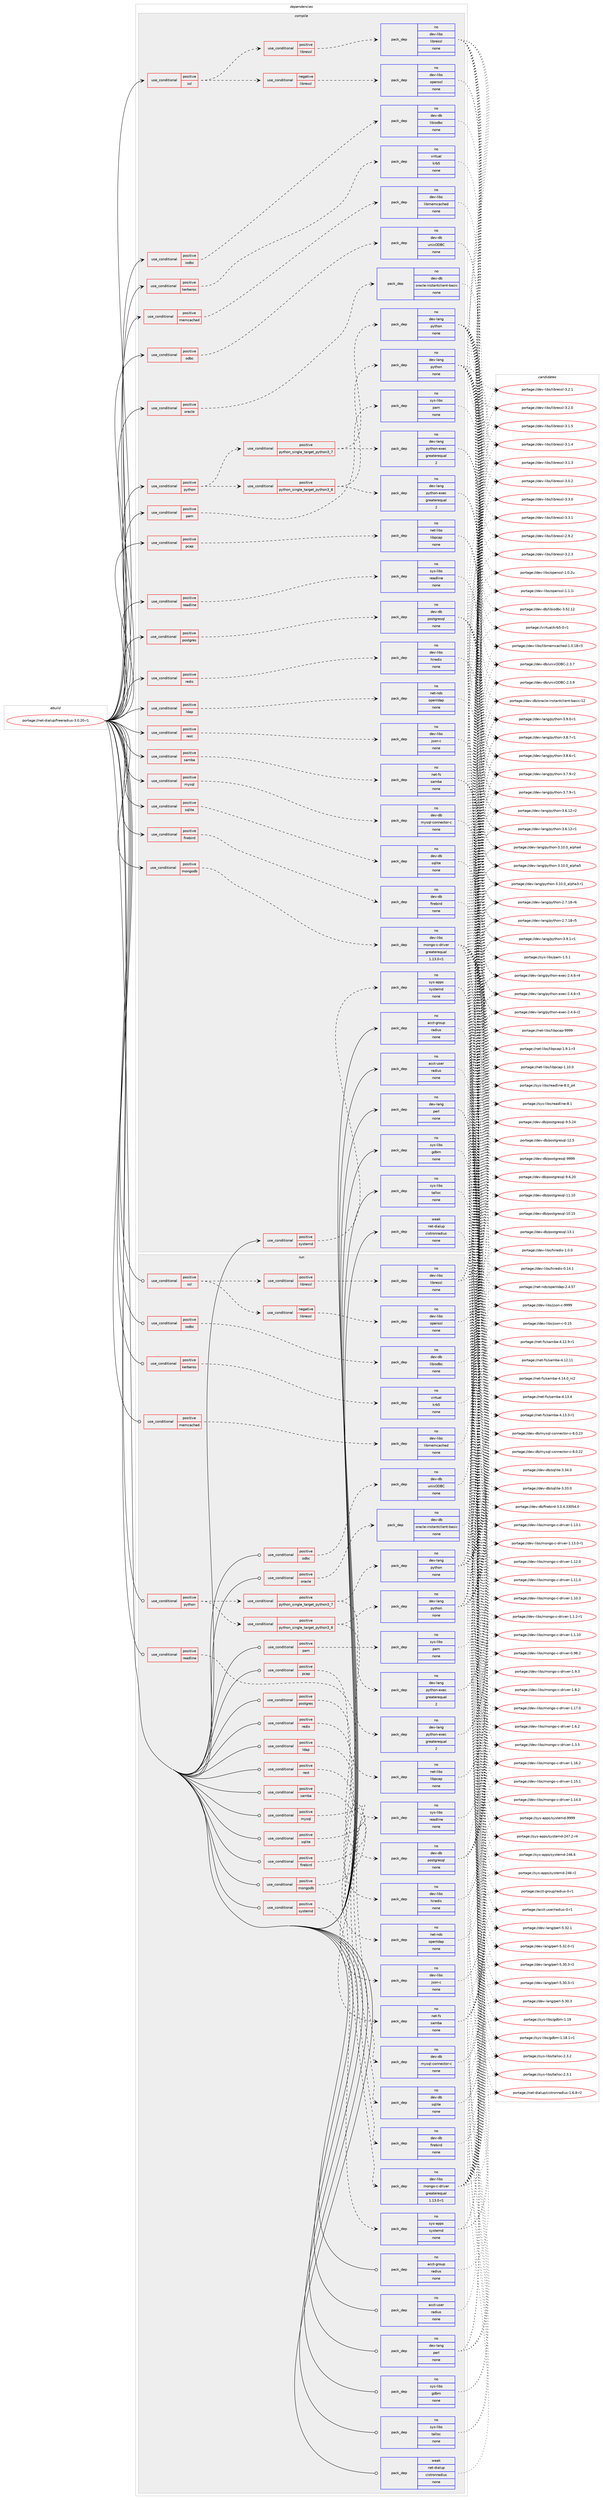 digraph prolog {

# *************
# Graph options
# *************

newrank=true;
concentrate=true;
compound=true;
graph [rankdir=LR,fontname=Helvetica,fontsize=10,ranksep=1.5];#, ranksep=2.5, nodesep=0.2];
edge  [arrowhead=vee];
node  [fontname=Helvetica,fontsize=10];

# **********
# The ebuild
# **********

subgraph cluster_leftcol {
color=gray;
rank=same;
label=<<i>ebuild</i>>;
id [label="portage://net-dialup/freeradius-3.0.20-r1", color=red, width=4, href="../net-dialup/freeradius-3.0.20-r1.svg"];
}

# ****************
# The dependencies
# ****************

subgraph cluster_midcol {
color=gray;
label=<<i>dependencies</i>>;
subgraph cluster_compile {
fillcolor="#eeeeee";
style=filled;
label=<<i>compile</i>>;
subgraph cond7088 {
dependency22597 [label=<<TABLE BORDER="0" CELLBORDER="1" CELLSPACING="0" CELLPADDING="4"><TR><TD ROWSPAN="3" CELLPADDING="10">use_conditional</TD></TR><TR><TD>positive</TD></TR><TR><TD>firebird</TD></TR></TABLE>>, shape=none, color=red];
subgraph pack15312 {
dependency22598 [label=<<TABLE BORDER="0" CELLBORDER="1" CELLSPACING="0" CELLPADDING="4" WIDTH="220"><TR><TD ROWSPAN="6" CELLPADDING="30">pack_dep</TD></TR><TR><TD WIDTH="110">no</TD></TR><TR><TD>dev-db</TD></TR><TR><TD>firebird</TD></TR><TR><TD>none</TD></TR><TR><TD></TD></TR></TABLE>>, shape=none, color=blue];
}
dependency22597:e -> dependency22598:w [weight=20,style="dashed",arrowhead="vee"];
}
id:e -> dependency22597:w [weight=20,style="solid",arrowhead="vee"];
subgraph cond7089 {
dependency22599 [label=<<TABLE BORDER="0" CELLBORDER="1" CELLSPACING="0" CELLPADDING="4"><TR><TD ROWSPAN="3" CELLPADDING="10">use_conditional</TD></TR><TR><TD>positive</TD></TR><TR><TD>iodbc</TD></TR></TABLE>>, shape=none, color=red];
subgraph pack15313 {
dependency22600 [label=<<TABLE BORDER="0" CELLBORDER="1" CELLSPACING="0" CELLPADDING="4" WIDTH="220"><TR><TD ROWSPAN="6" CELLPADDING="30">pack_dep</TD></TR><TR><TD WIDTH="110">no</TD></TR><TR><TD>dev-db</TD></TR><TR><TD>libiodbc</TD></TR><TR><TD>none</TD></TR><TR><TD></TD></TR></TABLE>>, shape=none, color=blue];
}
dependency22599:e -> dependency22600:w [weight=20,style="dashed",arrowhead="vee"];
}
id:e -> dependency22599:w [weight=20,style="solid",arrowhead="vee"];
subgraph cond7090 {
dependency22601 [label=<<TABLE BORDER="0" CELLBORDER="1" CELLSPACING="0" CELLPADDING="4"><TR><TD ROWSPAN="3" CELLPADDING="10">use_conditional</TD></TR><TR><TD>positive</TD></TR><TR><TD>kerberos</TD></TR></TABLE>>, shape=none, color=red];
subgraph pack15314 {
dependency22602 [label=<<TABLE BORDER="0" CELLBORDER="1" CELLSPACING="0" CELLPADDING="4" WIDTH="220"><TR><TD ROWSPAN="6" CELLPADDING="30">pack_dep</TD></TR><TR><TD WIDTH="110">no</TD></TR><TR><TD>virtual</TD></TR><TR><TD>krb5</TD></TR><TR><TD>none</TD></TR><TR><TD></TD></TR></TABLE>>, shape=none, color=blue];
}
dependency22601:e -> dependency22602:w [weight=20,style="dashed",arrowhead="vee"];
}
id:e -> dependency22601:w [weight=20,style="solid",arrowhead="vee"];
subgraph cond7091 {
dependency22603 [label=<<TABLE BORDER="0" CELLBORDER="1" CELLSPACING="0" CELLPADDING="4"><TR><TD ROWSPAN="3" CELLPADDING="10">use_conditional</TD></TR><TR><TD>positive</TD></TR><TR><TD>ldap</TD></TR></TABLE>>, shape=none, color=red];
subgraph pack15315 {
dependency22604 [label=<<TABLE BORDER="0" CELLBORDER="1" CELLSPACING="0" CELLPADDING="4" WIDTH="220"><TR><TD ROWSPAN="6" CELLPADDING="30">pack_dep</TD></TR><TR><TD WIDTH="110">no</TD></TR><TR><TD>net-nds</TD></TR><TR><TD>openldap</TD></TR><TR><TD>none</TD></TR><TR><TD></TD></TR></TABLE>>, shape=none, color=blue];
}
dependency22603:e -> dependency22604:w [weight=20,style="dashed",arrowhead="vee"];
}
id:e -> dependency22603:w [weight=20,style="solid",arrowhead="vee"];
subgraph cond7092 {
dependency22605 [label=<<TABLE BORDER="0" CELLBORDER="1" CELLSPACING="0" CELLPADDING="4"><TR><TD ROWSPAN="3" CELLPADDING="10">use_conditional</TD></TR><TR><TD>positive</TD></TR><TR><TD>memcached</TD></TR></TABLE>>, shape=none, color=red];
subgraph pack15316 {
dependency22606 [label=<<TABLE BORDER="0" CELLBORDER="1" CELLSPACING="0" CELLPADDING="4" WIDTH="220"><TR><TD ROWSPAN="6" CELLPADDING="30">pack_dep</TD></TR><TR><TD WIDTH="110">no</TD></TR><TR><TD>dev-libs</TD></TR><TR><TD>libmemcached</TD></TR><TR><TD>none</TD></TR><TR><TD></TD></TR></TABLE>>, shape=none, color=blue];
}
dependency22605:e -> dependency22606:w [weight=20,style="dashed",arrowhead="vee"];
}
id:e -> dependency22605:w [weight=20,style="solid",arrowhead="vee"];
subgraph cond7093 {
dependency22607 [label=<<TABLE BORDER="0" CELLBORDER="1" CELLSPACING="0" CELLPADDING="4"><TR><TD ROWSPAN="3" CELLPADDING="10">use_conditional</TD></TR><TR><TD>positive</TD></TR><TR><TD>mongodb</TD></TR></TABLE>>, shape=none, color=red];
subgraph pack15317 {
dependency22608 [label=<<TABLE BORDER="0" CELLBORDER="1" CELLSPACING="0" CELLPADDING="4" WIDTH="220"><TR><TD ROWSPAN="6" CELLPADDING="30">pack_dep</TD></TR><TR><TD WIDTH="110">no</TD></TR><TR><TD>dev-libs</TD></TR><TR><TD>mongo-c-driver</TD></TR><TR><TD>greaterequal</TD></TR><TR><TD>1.13.0-r1</TD></TR></TABLE>>, shape=none, color=blue];
}
dependency22607:e -> dependency22608:w [weight=20,style="dashed",arrowhead="vee"];
}
id:e -> dependency22607:w [weight=20,style="solid",arrowhead="vee"];
subgraph cond7094 {
dependency22609 [label=<<TABLE BORDER="0" CELLBORDER="1" CELLSPACING="0" CELLPADDING="4"><TR><TD ROWSPAN="3" CELLPADDING="10">use_conditional</TD></TR><TR><TD>positive</TD></TR><TR><TD>mysql</TD></TR></TABLE>>, shape=none, color=red];
subgraph pack15318 {
dependency22610 [label=<<TABLE BORDER="0" CELLBORDER="1" CELLSPACING="0" CELLPADDING="4" WIDTH="220"><TR><TD ROWSPAN="6" CELLPADDING="30">pack_dep</TD></TR><TR><TD WIDTH="110">no</TD></TR><TR><TD>dev-db</TD></TR><TR><TD>mysql-connector-c</TD></TR><TR><TD>none</TD></TR><TR><TD></TD></TR></TABLE>>, shape=none, color=blue];
}
dependency22609:e -> dependency22610:w [weight=20,style="dashed",arrowhead="vee"];
}
id:e -> dependency22609:w [weight=20,style="solid",arrowhead="vee"];
subgraph cond7095 {
dependency22611 [label=<<TABLE BORDER="0" CELLBORDER="1" CELLSPACING="0" CELLPADDING="4"><TR><TD ROWSPAN="3" CELLPADDING="10">use_conditional</TD></TR><TR><TD>positive</TD></TR><TR><TD>odbc</TD></TR></TABLE>>, shape=none, color=red];
subgraph pack15319 {
dependency22612 [label=<<TABLE BORDER="0" CELLBORDER="1" CELLSPACING="0" CELLPADDING="4" WIDTH="220"><TR><TD ROWSPAN="6" CELLPADDING="30">pack_dep</TD></TR><TR><TD WIDTH="110">no</TD></TR><TR><TD>dev-db</TD></TR><TR><TD>unixODBC</TD></TR><TR><TD>none</TD></TR><TR><TD></TD></TR></TABLE>>, shape=none, color=blue];
}
dependency22611:e -> dependency22612:w [weight=20,style="dashed",arrowhead="vee"];
}
id:e -> dependency22611:w [weight=20,style="solid",arrowhead="vee"];
subgraph cond7096 {
dependency22613 [label=<<TABLE BORDER="0" CELLBORDER="1" CELLSPACING="0" CELLPADDING="4"><TR><TD ROWSPAN="3" CELLPADDING="10">use_conditional</TD></TR><TR><TD>positive</TD></TR><TR><TD>oracle</TD></TR></TABLE>>, shape=none, color=red];
subgraph pack15320 {
dependency22614 [label=<<TABLE BORDER="0" CELLBORDER="1" CELLSPACING="0" CELLPADDING="4" WIDTH="220"><TR><TD ROWSPAN="6" CELLPADDING="30">pack_dep</TD></TR><TR><TD WIDTH="110">no</TD></TR><TR><TD>dev-db</TD></TR><TR><TD>oracle-instantclient-basic</TD></TR><TR><TD>none</TD></TR><TR><TD></TD></TR></TABLE>>, shape=none, color=blue];
}
dependency22613:e -> dependency22614:w [weight=20,style="dashed",arrowhead="vee"];
}
id:e -> dependency22613:w [weight=20,style="solid",arrowhead="vee"];
subgraph cond7097 {
dependency22615 [label=<<TABLE BORDER="0" CELLBORDER="1" CELLSPACING="0" CELLPADDING="4"><TR><TD ROWSPAN="3" CELLPADDING="10">use_conditional</TD></TR><TR><TD>positive</TD></TR><TR><TD>pam</TD></TR></TABLE>>, shape=none, color=red];
subgraph pack15321 {
dependency22616 [label=<<TABLE BORDER="0" CELLBORDER="1" CELLSPACING="0" CELLPADDING="4" WIDTH="220"><TR><TD ROWSPAN="6" CELLPADDING="30">pack_dep</TD></TR><TR><TD WIDTH="110">no</TD></TR><TR><TD>sys-libs</TD></TR><TR><TD>pam</TD></TR><TR><TD>none</TD></TR><TR><TD></TD></TR></TABLE>>, shape=none, color=blue];
}
dependency22615:e -> dependency22616:w [weight=20,style="dashed",arrowhead="vee"];
}
id:e -> dependency22615:w [weight=20,style="solid",arrowhead="vee"];
subgraph cond7098 {
dependency22617 [label=<<TABLE BORDER="0" CELLBORDER="1" CELLSPACING="0" CELLPADDING="4"><TR><TD ROWSPAN="3" CELLPADDING="10">use_conditional</TD></TR><TR><TD>positive</TD></TR><TR><TD>pcap</TD></TR></TABLE>>, shape=none, color=red];
subgraph pack15322 {
dependency22618 [label=<<TABLE BORDER="0" CELLBORDER="1" CELLSPACING="0" CELLPADDING="4" WIDTH="220"><TR><TD ROWSPAN="6" CELLPADDING="30">pack_dep</TD></TR><TR><TD WIDTH="110">no</TD></TR><TR><TD>net-libs</TD></TR><TR><TD>libpcap</TD></TR><TR><TD>none</TD></TR><TR><TD></TD></TR></TABLE>>, shape=none, color=blue];
}
dependency22617:e -> dependency22618:w [weight=20,style="dashed",arrowhead="vee"];
}
id:e -> dependency22617:w [weight=20,style="solid",arrowhead="vee"];
subgraph cond7099 {
dependency22619 [label=<<TABLE BORDER="0" CELLBORDER="1" CELLSPACING="0" CELLPADDING="4"><TR><TD ROWSPAN="3" CELLPADDING="10">use_conditional</TD></TR><TR><TD>positive</TD></TR><TR><TD>postgres</TD></TR></TABLE>>, shape=none, color=red];
subgraph pack15323 {
dependency22620 [label=<<TABLE BORDER="0" CELLBORDER="1" CELLSPACING="0" CELLPADDING="4" WIDTH="220"><TR><TD ROWSPAN="6" CELLPADDING="30">pack_dep</TD></TR><TR><TD WIDTH="110">no</TD></TR><TR><TD>dev-db</TD></TR><TR><TD>postgresql</TD></TR><TR><TD>none</TD></TR><TR><TD></TD></TR></TABLE>>, shape=none, color=blue];
}
dependency22619:e -> dependency22620:w [weight=20,style="dashed",arrowhead="vee"];
}
id:e -> dependency22619:w [weight=20,style="solid",arrowhead="vee"];
subgraph cond7100 {
dependency22621 [label=<<TABLE BORDER="0" CELLBORDER="1" CELLSPACING="0" CELLPADDING="4"><TR><TD ROWSPAN="3" CELLPADDING="10">use_conditional</TD></TR><TR><TD>positive</TD></TR><TR><TD>python</TD></TR></TABLE>>, shape=none, color=red];
subgraph cond7101 {
dependency22622 [label=<<TABLE BORDER="0" CELLBORDER="1" CELLSPACING="0" CELLPADDING="4"><TR><TD ROWSPAN="3" CELLPADDING="10">use_conditional</TD></TR><TR><TD>positive</TD></TR><TR><TD>python_single_target_python3_7</TD></TR></TABLE>>, shape=none, color=red];
subgraph pack15324 {
dependency22623 [label=<<TABLE BORDER="0" CELLBORDER="1" CELLSPACING="0" CELLPADDING="4" WIDTH="220"><TR><TD ROWSPAN="6" CELLPADDING="30">pack_dep</TD></TR><TR><TD WIDTH="110">no</TD></TR><TR><TD>dev-lang</TD></TR><TR><TD>python</TD></TR><TR><TD>none</TD></TR><TR><TD></TD></TR></TABLE>>, shape=none, color=blue];
}
dependency22622:e -> dependency22623:w [weight=20,style="dashed",arrowhead="vee"];
subgraph pack15325 {
dependency22624 [label=<<TABLE BORDER="0" CELLBORDER="1" CELLSPACING="0" CELLPADDING="4" WIDTH="220"><TR><TD ROWSPAN="6" CELLPADDING="30">pack_dep</TD></TR><TR><TD WIDTH="110">no</TD></TR><TR><TD>dev-lang</TD></TR><TR><TD>python-exec</TD></TR><TR><TD>greaterequal</TD></TR><TR><TD>2</TD></TR></TABLE>>, shape=none, color=blue];
}
dependency22622:e -> dependency22624:w [weight=20,style="dashed",arrowhead="vee"];
}
dependency22621:e -> dependency22622:w [weight=20,style="dashed",arrowhead="vee"];
subgraph cond7102 {
dependency22625 [label=<<TABLE BORDER="0" CELLBORDER="1" CELLSPACING="0" CELLPADDING="4"><TR><TD ROWSPAN="3" CELLPADDING="10">use_conditional</TD></TR><TR><TD>positive</TD></TR><TR><TD>python_single_target_python3_8</TD></TR></TABLE>>, shape=none, color=red];
subgraph pack15326 {
dependency22626 [label=<<TABLE BORDER="0" CELLBORDER="1" CELLSPACING="0" CELLPADDING="4" WIDTH="220"><TR><TD ROWSPAN="6" CELLPADDING="30">pack_dep</TD></TR><TR><TD WIDTH="110">no</TD></TR><TR><TD>dev-lang</TD></TR><TR><TD>python</TD></TR><TR><TD>none</TD></TR><TR><TD></TD></TR></TABLE>>, shape=none, color=blue];
}
dependency22625:e -> dependency22626:w [weight=20,style="dashed",arrowhead="vee"];
subgraph pack15327 {
dependency22627 [label=<<TABLE BORDER="0" CELLBORDER="1" CELLSPACING="0" CELLPADDING="4" WIDTH="220"><TR><TD ROWSPAN="6" CELLPADDING="30">pack_dep</TD></TR><TR><TD WIDTH="110">no</TD></TR><TR><TD>dev-lang</TD></TR><TR><TD>python-exec</TD></TR><TR><TD>greaterequal</TD></TR><TR><TD>2</TD></TR></TABLE>>, shape=none, color=blue];
}
dependency22625:e -> dependency22627:w [weight=20,style="dashed",arrowhead="vee"];
}
dependency22621:e -> dependency22625:w [weight=20,style="dashed",arrowhead="vee"];
}
id:e -> dependency22621:w [weight=20,style="solid",arrowhead="vee"];
subgraph cond7103 {
dependency22628 [label=<<TABLE BORDER="0" CELLBORDER="1" CELLSPACING="0" CELLPADDING="4"><TR><TD ROWSPAN="3" CELLPADDING="10">use_conditional</TD></TR><TR><TD>positive</TD></TR><TR><TD>readline</TD></TR></TABLE>>, shape=none, color=red];
subgraph pack15328 {
dependency22629 [label=<<TABLE BORDER="0" CELLBORDER="1" CELLSPACING="0" CELLPADDING="4" WIDTH="220"><TR><TD ROWSPAN="6" CELLPADDING="30">pack_dep</TD></TR><TR><TD WIDTH="110">no</TD></TR><TR><TD>sys-libs</TD></TR><TR><TD>readline</TD></TR><TR><TD>none</TD></TR><TR><TD></TD></TR></TABLE>>, shape=none, color=blue];
}
dependency22628:e -> dependency22629:w [weight=20,style="dashed",arrowhead="vee"];
}
id:e -> dependency22628:w [weight=20,style="solid",arrowhead="vee"];
subgraph cond7104 {
dependency22630 [label=<<TABLE BORDER="0" CELLBORDER="1" CELLSPACING="0" CELLPADDING="4"><TR><TD ROWSPAN="3" CELLPADDING="10">use_conditional</TD></TR><TR><TD>positive</TD></TR><TR><TD>redis</TD></TR></TABLE>>, shape=none, color=red];
subgraph pack15329 {
dependency22631 [label=<<TABLE BORDER="0" CELLBORDER="1" CELLSPACING="0" CELLPADDING="4" WIDTH="220"><TR><TD ROWSPAN="6" CELLPADDING="30">pack_dep</TD></TR><TR><TD WIDTH="110">no</TD></TR><TR><TD>dev-libs</TD></TR><TR><TD>hiredis</TD></TR><TR><TD>none</TD></TR><TR><TD></TD></TR></TABLE>>, shape=none, color=blue];
}
dependency22630:e -> dependency22631:w [weight=20,style="dashed",arrowhead="vee"];
}
id:e -> dependency22630:w [weight=20,style="solid",arrowhead="vee"];
subgraph cond7105 {
dependency22632 [label=<<TABLE BORDER="0" CELLBORDER="1" CELLSPACING="0" CELLPADDING="4"><TR><TD ROWSPAN="3" CELLPADDING="10">use_conditional</TD></TR><TR><TD>positive</TD></TR><TR><TD>rest</TD></TR></TABLE>>, shape=none, color=red];
subgraph pack15330 {
dependency22633 [label=<<TABLE BORDER="0" CELLBORDER="1" CELLSPACING="0" CELLPADDING="4" WIDTH="220"><TR><TD ROWSPAN="6" CELLPADDING="30">pack_dep</TD></TR><TR><TD WIDTH="110">no</TD></TR><TR><TD>dev-libs</TD></TR><TR><TD>json-c</TD></TR><TR><TD>none</TD></TR><TR><TD></TD></TR></TABLE>>, shape=none, color=blue];
}
dependency22632:e -> dependency22633:w [weight=20,style="dashed",arrowhead="vee"];
}
id:e -> dependency22632:w [weight=20,style="solid",arrowhead="vee"];
subgraph cond7106 {
dependency22634 [label=<<TABLE BORDER="0" CELLBORDER="1" CELLSPACING="0" CELLPADDING="4"><TR><TD ROWSPAN="3" CELLPADDING="10">use_conditional</TD></TR><TR><TD>positive</TD></TR><TR><TD>samba</TD></TR></TABLE>>, shape=none, color=red];
subgraph pack15331 {
dependency22635 [label=<<TABLE BORDER="0" CELLBORDER="1" CELLSPACING="0" CELLPADDING="4" WIDTH="220"><TR><TD ROWSPAN="6" CELLPADDING="30">pack_dep</TD></TR><TR><TD WIDTH="110">no</TD></TR><TR><TD>net-fs</TD></TR><TR><TD>samba</TD></TR><TR><TD>none</TD></TR><TR><TD></TD></TR></TABLE>>, shape=none, color=blue];
}
dependency22634:e -> dependency22635:w [weight=20,style="dashed",arrowhead="vee"];
}
id:e -> dependency22634:w [weight=20,style="solid",arrowhead="vee"];
subgraph cond7107 {
dependency22636 [label=<<TABLE BORDER="0" CELLBORDER="1" CELLSPACING="0" CELLPADDING="4"><TR><TD ROWSPAN="3" CELLPADDING="10">use_conditional</TD></TR><TR><TD>positive</TD></TR><TR><TD>sqlite</TD></TR></TABLE>>, shape=none, color=red];
subgraph pack15332 {
dependency22637 [label=<<TABLE BORDER="0" CELLBORDER="1" CELLSPACING="0" CELLPADDING="4" WIDTH="220"><TR><TD ROWSPAN="6" CELLPADDING="30">pack_dep</TD></TR><TR><TD WIDTH="110">no</TD></TR><TR><TD>dev-db</TD></TR><TR><TD>sqlite</TD></TR><TR><TD>none</TD></TR><TR><TD></TD></TR></TABLE>>, shape=none, color=blue];
}
dependency22636:e -> dependency22637:w [weight=20,style="dashed",arrowhead="vee"];
}
id:e -> dependency22636:w [weight=20,style="solid",arrowhead="vee"];
subgraph cond7108 {
dependency22638 [label=<<TABLE BORDER="0" CELLBORDER="1" CELLSPACING="0" CELLPADDING="4"><TR><TD ROWSPAN="3" CELLPADDING="10">use_conditional</TD></TR><TR><TD>positive</TD></TR><TR><TD>ssl</TD></TR></TABLE>>, shape=none, color=red];
subgraph cond7109 {
dependency22639 [label=<<TABLE BORDER="0" CELLBORDER="1" CELLSPACING="0" CELLPADDING="4"><TR><TD ROWSPAN="3" CELLPADDING="10">use_conditional</TD></TR><TR><TD>negative</TD></TR><TR><TD>libressl</TD></TR></TABLE>>, shape=none, color=red];
subgraph pack15333 {
dependency22640 [label=<<TABLE BORDER="0" CELLBORDER="1" CELLSPACING="0" CELLPADDING="4" WIDTH="220"><TR><TD ROWSPAN="6" CELLPADDING="30">pack_dep</TD></TR><TR><TD WIDTH="110">no</TD></TR><TR><TD>dev-libs</TD></TR><TR><TD>openssl</TD></TR><TR><TD>none</TD></TR><TR><TD></TD></TR></TABLE>>, shape=none, color=blue];
}
dependency22639:e -> dependency22640:w [weight=20,style="dashed",arrowhead="vee"];
}
dependency22638:e -> dependency22639:w [weight=20,style="dashed",arrowhead="vee"];
subgraph cond7110 {
dependency22641 [label=<<TABLE BORDER="0" CELLBORDER="1" CELLSPACING="0" CELLPADDING="4"><TR><TD ROWSPAN="3" CELLPADDING="10">use_conditional</TD></TR><TR><TD>positive</TD></TR><TR><TD>libressl</TD></TR></TABLE>>, shape=none, color=red];
subgraph pack15334 {
dependency22642 [label=<<TABLE BORDER="0" CELLBORDER="1" CELLSPACING="0" CELLPADDING="4" WIDTH="220"><TR><TD ROWSPAN="6" CELLPADDING="30">pack_dep</TD></TR><TR><TD WIDTH="110">no</TD></TR><TR><TD>dev-libs</TD></TR><TR><TD>libressl</TD></TR><TR><TD>none</TD></TR><TR><TD></TD></TR></TABLE>>, shape=none, color=blue];
}
dependency22641:e -> dependency22642:w [weight=20,style="dashed",arrowhead="vee"];
}
dependency22638:e -> dependency22641:w [weight=20,style="dashed",arrowhead="vee"];
}
id:e -> dependency22638:w [weight=20,style="solid",arrowhead="vee"];
subgraph cond7111 {
dependency22643 [label=<<TABLE BORDER="0" CELLBORDER="1" CELLSPACING="0" CELLPADDING="4"><TR><TD ROWSPAN="3" CELLPADDING="10">use_conditional</TD></TR><TR><TD>positive</TD></TR><TR><TD>systemd</TD></TR></TABLE>>, shape=none, color=red];
subgraph pack15335 {
dependency22644 [label=<<TABLE BORDER="0" CELLBORDER="1" CELLSPACING="0" CELLPADDING="4" WIDTH="220"><TR><TD ROWSPAN="6" CELLPADDING="30">pack_dep</TD></TR><TR><TD WIDTH="110">no</TD></TR><TR><TD>sys-apps</TD></TR><TR><TD>systemd</TD></TR><TR><TD>none</TD></TR><TR><TD></TD></TR></TABLE>>, shape=none, color=blue];
}
dependency22643:e -> dependency22644:w [weight=20,style="dashed",arrowhead="vee"];
}
id:e -> dependency22643:w [weight=20,style="solid",arrowhead="vee"];
subgraph pack15336 {
dependency22645 [label=<<TABLE BORDER="0" CELLBORDER="1" CELLSPACING="0" CELLPADDING="4" WIDTH="220"><TR><TD ROWSPAN="6" CELLPADDING="30">pack_dep</TD></TR><TR><TD WIDTH="110">no</TD></TR><TR><TD>acct-group</TD></TR><TR><TD>radius</TD></TR><TR><TD>none</TD></TR><TR><TD></TD></TR></TABLE>>, shape=none, color=blue];
}
id:e -> dependency22645:w [weight=20,style="solid",arrowhead="vee"];
subgraph pack15337 {
dependency22646 [label=<<TABLE BORDER="0" CELLBORDER="1" CELLSPACING="0" CELLPADDING="4" WIDTH="220"><TR><TD ROWSPAN="6" CELLPADDING="30">pack_dep</TD></TR><TR><TD WIDTH="110">no</TD></TR><TR><TD>acct-user</TD></TR><TR><TD>radius</TD></TR><TR><TD>none</TD></TR><TR><TD></TD></TR></TABLE>>, shape=none, color=blue];
}
id:e -> dependency22646:w [weight=20,style="solid",arrowhead="vee"];
subgraph pack15338 {
dependency22647 [label=<<TABLE BORDER="0" CELLBORDER="1" CELLSPACING="0" CELLPADDING="4" WIDTH="220"><TR><TD ROWSPAN="6" CELLPADDING="30">pack_dep</TD></TR><TR><TD WIDTH="110">no</TD></TR><TR><TD>dev-lang</TD></TR><TR><TD>perl</TD></TR><TR><TD>none</TD></TR><TR><TD></TD></TR></TABLE>>, shape=none, color=blue];
}
id:e -> dependency22647:w [weight=20,style="solid",arrowhead="vee"];
subgraph pack15339 {
dependency22648 [label=<<TABLE BORDER="0" CELLBORDER="1" CELLSPACING="0" CELLPADDING="4" WIDTH="220"><TR><TD ROWSPAN="6" CELLPADDING="30">pack_dep</TD></TR><TR><TD WIDTH="110">no</TD></TR><TR><TD>sys-libs</TD></TR><TR><TD>gdbm</TD></TR><TR><TD>none</TD></TR><TR><TD></TD></TR></TABLE>>, shape=none, color=blue];
}
id:e -> dependency22648:w [weight=20,style="solid",arrowhead="vee"];
subgraph pack15340 {
dependency22649 [label=<<TABLE BORDER="0" CELLBORDER="1" CELLSPACING="0" CELLPADDING="4" WIDTH="220"><TR><TD ROWSPAN="6" CELLPADDING="30">pack_dep</TD></TR><TR><TD WIDTH="110">no</TD></TR><TR><TD>sys-libs</TD></TR><TR><TD>talloc</TD></TR><TR><TD>none</TD></TR><TR><TD></TD></TR></TABLE>>, shape=none, color=blue];
}
id:e -> dependency22649:w [weight=20,style="solid",arrowhead="vee"];
subgraph pack15341 {
dependency22650 [label=<<TABLE BORDER="0" CELLBORDER="1" CELLSPACING="0" CELLPADDING="4" WIDTH="220"><TR><TD ROWSPAN="6" CELLPADDING="30">pack_dep</TD></TR><TR><TD WIDTH="110">weak</TD></TR><TR><TD>net-dialup</TD></TR><TR><TD>cistronradius</TD></TR><TR><TD>none</TD></TR><TR><TD></TD></TR></TABLE>>, shape=none, color=blue];
}
id:e -> dependency22650:w [weight=20,style="solid",arrowhead="vee"];
}
subgraph cluster_compileandrun {
fillcolor="#eeeeee";
style=filled;
label=<<i>compile and run</i>>;
}
subgraph cluster_run {
fillcolor="#eeeeee";
style=filled;
label=<<i>run</i>>;
subgraph cond7112 {
dependency22651 [label=<<TABLE BORDER="0" CELLBORDER="1" CELLSPACING="0" CELLPADDING="4"><TR><TD ROWSPAN="3" CELLPADDING="10">use_conditional</TD></TR><TR><TD>positive</TD></TR><TR><TD>firebird</TD></TR></TABLE>>, shape=none, color=red];
subgraph pack15342 {
dependency22652 [label=<<TABLE BORDER="0" CELLBORDER="1" CELLSPACING="0" CELLPADDING="4" WIDTH="220"><TR><TD ROWSPAN="6" CELLPADDING="30">pack_dep</TD></TR><TR><TD WIDTH="110">no</TD></TR><TR><TD>dev-db</TD></TR><TR><TD>firebird</TD></TR><TR><TD>none</TD></TR><TR><TD></TD></TR></TABLE>>, shape=none, color=blue];
}
dependency22651:e -> dependency22652:w [weight=20,style="dashed",arrowhead="vee"];
}
id:e -> dependency22651:w [weight=20,style="solid",arrowhead="odot"];
subgraph cond7113 {
dependency22653 [label=<<TABLE BORDER="0" CELLBORDER="1" CELLSPACING="0" CELLPADDING="4"><TR><TD ROWSPAN="3" CELLPADDING="10">use_conditional</TD></TR><TR><TD>positive</TD></TR><TR><TD>iodbc</TD></TR></TABLE>>, shape=none, color=red];
subgraph pack15343 {
dependency22654 [label=<<TABLE BORDER="0" CELLBORDER="1" CELLSPACING="0" CELLPADDING="4" WIDTH="220"><TR><TD ROWSPAN="6" CELLPADDING="30">pack_dep</TD></TR><TR><TD WIDTH="110">no</TD></TR><TR><TD>dev-db</TD></TR><TR><TD>libiodbc</TD></TR><TR><TD>none</TD></TR><TR><TD></TD></TR></TABLE>>, shape=none, color=blue];
}
dependency22653:e -> dependency22654:w [weight=20,style="dashed",arrowhead="vee"];
}
id:e -> dependency22653:w [weight=20,style="solid",arrowhead="odot"];
subgraph cond7114 {
dependency22655 [label=<<TABLE BORDER="0" CELLBORDER="1" CELLSPACING="0" CELLPADDING="4"><TR><TD ROWSPAN="3" CELLPADDING="10">use_conditional</TD></TR><TR><TD>positive</TD></TR><TR><TD>kerberos</TD></TR></TABLE>>, shape=none, color=red];
subgraph pack15344 {
dependency22656 [label=<<TABLE BORDER="0" CELLBORDER="1" CELLSPACING="0" CELLPADDING="4" WIDTH="220"><TR><TD ROWSPAN="6" CELLPADDING="30">pack_dep</TD></TR><TR><TD WIDTH="110">no</TD></TR><TR><TD>virtual</TD></TR><TR><TD>krb5</TD></TR><TR><TD>none</TD></TR><TR><TD></TD></TR></TABLE>>, shape=none, color=blue];
}
dependency22655:e -> dependency22656:w [weight=20,style="dashed",arrowhead="vee"];
}
id:e -> dependency22655:w [weight=20,style="solid",arrowhead="odot"];
subgraph cond7115 {
dependency22657 [label=<<TABLE BORDER="0" CELLBORDER="1" CELLSPACING="0" CELLPADDING="4"><TR><TD ROWSPAN="3" CELLPADDING="10">use_conditional</TD></TR><TR><TD>positive</TD></TR><TR><TD>ldap</TD></TR></TABLE>>, shape=none, color=red];
subgraph pack15345 {
dependency22658 [label=<<TABLE BORDER="0" CELLBORDER="1" CELLSPACING="0" CELLPADDING="4" WIDTH="220"><TR><TD ROWSPAN="6" CELLPADDING="30">pack_dep</TD></TR><TR><TD WIDTH="110">no</TD></TR><TR><TD>net-nds</TD></TR><TR><TD>openldap</TD></TR><TR><TD>none</TD></TR><TR><TD></TD></TR></TABLE>>, shape=none, color=blue];
}
dependency22657:e -> dependency22658:w [weight=20,style="dashed",arrowhead="vee"];
}
id:e -> dependency22657:w [weight=20,style="solid",arrowhead="odot"];
subgraph cond7116 {
dependency22659 [label=<<TABLE BORDER="0" CELLBORDER="1" CELLSPACING="0" CELLPADDING="4"><TR><TD ROWSPAN="3" CELLPADDING="10">use_conditional</TD></TR><TR><TD>positive</TD></TR><TR><TD>memcached</TD></TR></TABLE>>, shape=none, color=red];
subgraph pack15346 {
dependency22660 [label=<<TABLE BORDER="0" CELLBORDER="1" CELLSPACING="0" CELLPADDING="4" WIDTH="220"><TR><TD ROWSPAN="6" CELLPADDING="30">pack_dep</TD></TR><TR><TD WIDTH="110">no</TD></TR><TR><TD>dev-libs</TD></TR><TR><TD>libmemcached</TD></TR><TR><TD>none</TD></TR><TR><TD></TD></TR></TABLE>>, shape=none, color=blue];
}
dependency22659:e -> dependency22660:w [weight=20,style="dashed",arrowhead="vee"];
}
id:e -> dependency22659:w [weight=20,style="solid",arrowhead="odot"];
subgraph cond7117 {
dependency22661 [label=<<TABLE BORDER="0" CELLBORDER="1" CELLSPACING="0" CELLPADDING="4"><TR><TD ROWSPAN="3" CELLPADDING="10">use_conditional</TD></TR><TR><TD>positive</TD></TR><TR><TD>mongodb</TD></TR></TABLE>>, shape=none, color=red];
subgraph pack15347 {
dependency22662 [label=<<TABLE BORDER="0" CELLBORDER="1" CELLSPACING="0" CELLPADDING="4" WIDTH="220"><TR><TD ROWSPAN="6" CELLPADDING="30">pack_dep</TD></TR><TR><TD WIDTH="110">no</TD></TR><TR><TD>dev-libs</TD></TR><TR><TD>mongo-c-driver</TD></TR><TR><TD>greaterequal</TD></TR><TR><TD>1.13.0-r1</TD></TR></TABLE>>, shape=none, color=blue];
}
dependency22661:e -> dependency22662:w [weight=20,style="dashed",arrowhead="vee"];
}
id:e -> dependency22661:w [weight=20,style="solid",arrowhead="odot"];
subgraph cond7118 {
dependency22663 [label=<<TABLE BORDER="0" CELLBORDER="1" CELLSPACING="0" CELLPADDING="4"><TR><TD ROWSPAN="3" CELLPADDING="10">use_conditional</TD></TR><TR><TD>positive</TD></TR><TR><TD>mysql</TD></TR></TABLE>>, shape=none, color=red];
subgraph pack15348 {
dependency22664 [label=<<TABLE BORDER="0" CELLBORDER="1" CELLSPACING="0" CELLPADDING="4" WIDTH="220"><TR><TD ROWSPAN="6" CELLPADDING="30">pack_dep</TD></TR><TR><TD WIDTH="110">no</TD></TR><TR><TD>dev-db</TD></TR><TR><TD>mysql-connector-c</TD></TR><TR><TD>none</TD></TR><TR><TD></TD></TR></TABLE>>, shape=none, color=blue];
}
dependency22663:e -> dependency22664:w [weight=20,style="dashed",arrowhead="vee"];
}
id:e -> dependency22663:w [weight=20,style="solid",arrowhead="odot"];
subgraph cond7119 {
dependency22665 [label=<<TABLE BORDER="0" CELLBORDER="1" CELLSPACING="0" CELLPADDING="4"><TR><TD ROWSPAN="3" CELLPADDING="10">use_conditional</TD></TR><TR><TD>positive</TD></TR><TR><TD>odbc</TD></TR></TABLE>>, shape=none, color=red];
subgraph pack15349 {
dependency22666 [label=<<TABLE BORDER="0" CELLBORDER="1" CELLSPACING="0" CELLPADDING="4" WIDTH="220"><TR><TD ROWSPAN="6" CELLPADDING="30">pack_dep</TD></TR><TR><TD WIDTH="110">no</TD></TR><TR><TD>dev-db</TD></TR><TR><TD>unixODBC</TD></TR><TR><TD>none</TD></TR><TR><TD></TD></TR></TABLE>>, shape=none, color=blue];
}
dependency22665:e -> dependency22666:w [weight=20,style="dashed",arrowhead="vee"];
}
id:e -> dependency22665:w [weight=20,style="solid",arrowhead="odot"];
subgraph cond7120 {
dependency22667 [label=<<TABLE BORDER="0" CELLBORDER="1" CELLSPACING="0" CELLPADDING="4"><TR><TD ROWSPAN="3" CELLPADDING="10">use_conditional</TD></TR><TR><TD>positive</TD></TR><TR><TD>oracle</TD></TR></TABLE>>, shape=none, color=red];
subgraph pack15350 {
dependency22668 [label=<<TABLE BORDER="0" CELLBORDER="1" CELLSPACING="0" CELLPADDING="4" WIDTH="220"><TR><TD ROWSPAN="6" CELLPADDING="30">pack_dep</TD></TR><TR><TD WIDTH="110">no</TD></TR><TR><TD>dev-db</TD></TR><TR><TD>oracle-instantclient-basic</TD></TR><TR><TD>none</TD></TR><TR><TD></TD></TR></TABLE>>, shape=none, color=blue];
}
dependency22667:e -> dependency22668:w [weight=20,style="dashed",arrowhead="vee"];
}
id:e -> dependency22667:w [weight=20,style="solid",arrowhead="odot"];
subgraph cond7121 {
dependency22669 [label=<<TABLE BORDER="0" CELLBORDER="1" CELLSPACING="0" CELLPADDING="4"><TR><TD ROWSPAN="3" CELLPADDING="10">use_conditional</TD></TR><TR><TD>positive</TD></TR><TR><TD>pam</TD></TR></TABLE>>, shape=none, color=red];
subgraph pack15351 {
dependency22670 [label=<<TABLE BORDER="0" CELLBORDER="1" CELLSPACING="0" CELLPADDING="4" WIDTH="220"><TR><TD ROWSPAN="6" CELLPADDING="30">pack_dep</TD></TR><TR><TD WIDTH="110">no</TD></TR><TR><TD>sys-libs</TD></TR><TR><TD>pam</TD></TR><TR><TD>none</TD></TR><TR><TD></TD></TR></TABLE>>, shape=none, color=blue];
}
dependency22669:e -> dependency22670:w [weight=20,style="dashed",arrowhead="vee"];
}
id:e -> dependency22669:w [weight=20,style="solid",arrowhead="odot"];
subgraph cond7122 {
dependency22671 [label=<<TABLE BORDER="0" CELLBORDER="1" CELLSPACING="0" CELLPADDING="4"><TR><TD ROWSPAN="3" CELLPADDING="10">use_conditional</TD></TR><TR><TD>positive</TD></TR><TR><TD>pcap</TD></TR></TABLE>>, shape=none, color=red];
subgraph pack15352 {
dependency22672 [label=<<TABLE BORDER="0" CELLBORDER="1" CELLSPACING="0" CELLPADDING="4" WIDTH="220"><TR><TD ROWSPAN="6" CELLPADDING="30">pack_dep</TD></TR><TR><TD WIDTH="110">no</TD></TR><TR><TD>net-libs</TD></TR><TR><TD>libpcap</TD></TR><TR><TD>none</TD></TR><TR><TD></TD></TR></TABLE>>, shape=none, color=blue];
}
dependency22671:e -> dependency22672:w [weight=20,style="dashed",arrowhead="vee"];
}
id:e -> dependency22671:w [weight=20,style="solid",arrowhead="odot"];
subgraph cond7123 {
dependency22673 [label=<<TABLE BORDER="0" CELLBORDER="1" CELLSPACING="0" CELLPADDING="4"><TR><TD ROWSPAN="3" CELLPADDING="10">use_conditional</TD></TR><TR><TD>positive</TD></TR><TR><TD>postgres</TD></TR></TABLE>>, shape=none, color=red];
subgraph pack15353 {
dependency22674 [label=<<TABLE BORDER="0" CELLBORDER="1" CELLSPACING="0" CELLPADDING="4" WIDTH="220"><TR><TD ROWSPAN="6" CELLPADDING="30">pack_dep</TD></TR><TR><TD WIDTH="110">no</TD></TR><TR><TD>dev-db</TD></TR><TR><TD>postgresql</TD></TR><TR><TD>none</TD></TR><TR><TD></TD></TR></TABLE>>, shape=none, color=blue];
}
dependency22673:e -> dependency22674:w [weight=20,style="dashed",arrowhead="vee"];
}
id:e -> dependency22673:w [weight=20,style="solid",arrowhead="odot"];
subgraph cond7124 {
dependency22675 [label=<<TABLE BORDER="0" CELLBORDER="1" CELLSPACING="0" CELLPADDING="4"><TR><TD ROWSPAN="3" CELLPADDING="10">use_conditional</TD></TR><TR><TD>positive</TD></TR><TR><TD>python</TD></TR></TABLE>>, shape=none, color=red];
subgraph cond7125 {
dependency22676 [label=<<TABLE BORDER="0" CELLBORDER="1" CELLSPACING="0" CELLPADDING="4"><TR><TD ROWSPAN="3" CELLPADDING="10">use_conditional</TD></TR><TR><TD>positive</TD></TR><TR><TD>python_single_target_python3_7</TD></TR></TABLE>>, shape=none, color=red];
subgraph pack15354 {
dependency22677 [label=<<TABLE BORDER="0" CELLBORDER="1" CELLSPACING="0" CELLPADDING="4" WIDTH="220"><TR><TD ROWSPAN="6" CELLPADDING="30">pack_dep</TD></TR><TR><TD WIDTH="110">no</TD></TR><TR><TD>dev-lang</TD></TR><TR><TD>python</TD></TR><TR><TD>none</TD></TR><TR><TD></TD></TR></TABLE>>, shape=none, color=blue];
}
dependency22676:e -> dependency22677:w [weight=20,style="dashed",arrowhead="vee"];
subgraph pack15355 {
dependency22678 [label=<<TABLE BORDER="0" CELLBORDER="1" CELLSPACING="0" CELLPADDING="4" WIDTH="220"><TR><TD ROWSPAN="6" CELLPADDING="30">pack_dep</TD></TR><TR><TD WIDTH="110">no</TD></TR><TR><TD>dev-lang</TD></TR><TR><TD>python-exec</TD></TR><TR><TD>greaterequal</TD></TR><TR><TD>2</TD></TR></TABLE>>, shape=none, color=blue];
}
dependency22676:e -> dependency22678:w [weight=20,style="dashed",arrowhead="vee"];
}
dependency22675:e -> dependency22676:w [weight=20,style="dashed",arrowhead="vee"];
subgraph cond7126 {
dependency22679 [label=<<TABLE BORDER="0" CELLBORDER="1" CELLSPACING="0" CELLPADDING="4"><TR><TD ROWSPAN="3" CELLPADDING="10">use_conditional</TD></TR><TR><TD>positive</TD></TR><TR><TD>python_single_target_python3_8</TD></TR></TABLE>>, shape=none, color=red];
subgraph pack15356 {
dependency22680 [label=<<TABLE BORDER="0" CELLBORDER="1" CELLSPACING="0" CELLPADDING="4" WIDTH="220"><TR><TD ROWSPAN="6" CELLPADDING="30">pack_dep</TD></TR><TR><TD WIDTH="110">no</TD></TR><TR><TD>dev-lang</TD></TR><TR><TD>python</TD></TR><TR><TD>none</TD></TR><TR><TD></TD></TR></TABLE>>, shape=none, color=blue];
}
dependency22679:e -> dependency22680:w [weight=20,style="dashed",arrowhead="vee"];
subgraph pack15357 {
dependency22681 [label=<<TABLE BORDER="0" CELLBORDER="1" CELLSPACING="0" CELLPADDING="4" WIDTH="220"><TR><TD ROWSPAN="6" CELLPADDING="30">pack_dep</TD></TR><TR><TD WIDTH="110">no</TD></TR><TR><TD>dev-lang</TD></TR><TR><TD>python-exec</TD></TR><TR><TD>greaterequal</TD></TR><TR><TD>2</TD></TR></TABLE>>, shape=none, color=blue];
}
dependency22679:e -> dependency22681:w [weight=20,style="dashed",arrowhead="vee"];
}
dependency22675:e -> dependency22679:w [weight=20,style="dashed",arrowhead="vee"];
}
id:e -> dependency22675:w [weight=20,style="solid",arrowhead="odot"];
subgraph cond7127 {
dependency22682 [label=<<TABLE BORDER="0" CELLBORDER="1" CELLSPACING="0" CELLPADDING="4"><TR><TD ROWSPAN="3" CELLPADDING="10">use_conditional</TD></TR><TR><TD>positive</TD></TR><TR><TD>readline</TD></TR></TABLE>>, shape=none, color=red];
subgraph pack15358 {
dependency22683 [label=<<TABLE BORDER="0" CELLBORDER="1" CELLSPACING="0" CELLPADDING="4" WIDTH="220"><TR><TD ROWSPAN="6" CELLPADDING="30">pack_dep</TD></TR><TR><TD WIDTH="110">no</TD></TR><TR><TD>sys-libs</TD></TR><TR><TD>readline</TD></TR><TR><TD>none</TD></TR><TR><TD></TD></TR></TABLE>>, shape=none, color=blue];
}
dependency22682:e -> dependency22683:w [weight=20,style="dashed",arrowhead="vee"];
}
id:e -> dependency22682:w [weight=20,style="solid",arrowhead="odot"];
subgraph cond7128 {
dependency22684 [label=<<TABLE BORDER="0" CELLBORDER="1" CELLSPACING="0" CELLPADDING="4"><TR><TD ROWSPAN="3" CELLPADDING="10">use_conditional</TD></TR><TR><TD>positive</TD></TR><TR><TD>redis</TD></TR></TABLE>>, shape=none, color=red];
subgraph pack15359 {
dependency22685 [label=<<TABLE BORDER="0" CELLBORDER="1" CELLSPACING="0" CELLPADDING="4" WIDTH="220"><TR><TD ROWSPAN="6" CELLPADDING="30">pack_dep</TD></TR><TR><TD WIDTH="110">no</TD></TR><TR><TD>dev-libs</TD></TR><TR><TD>hiredis</TD></TR><TR><TD>none</TD></TR><TR><TD></TD></TR></TABLE>>, shape=none, color=blue];
}
dependency22684:e -> dependency22685:w [weight=20,style="dashed",arrowhead="vee"];
}
id:e -> dependency22684:w [weight=20,style="solid",arrowhead="odot"];
subgraph cond7129 {
dependency22686 [label=<<TABLE BORDER="0" CELLBORDER="1" CELLSPACING="0" CELLPADDING="4"><TR><TD ROWSPAN="3" CELLPADDING="10">use_conditional</TD></TR><TR><TD>positive</TD></TR><TR><TD>rest</TD></TR></TABLE>>, shape=none, color=red];
subgraph pack15360 {
dependency22687 [label=<<TABLE BORDER="0" CELLBORDER="1" CELLSPACING="0" CELLPADDING="4" WIDTH="220"><TR><TD ROWSPAN="6" CELLPADDING="30">pack_dep</TD></TR><TR><TD WIDTH="110">no</TD></TR><TR><TD>dev-libs</TD></TR><TR><TD>json-c</TD></TR><TR><TD>none</TD></TR><TR><TD></TD></TR></TABLE>>, shape=none, color=blue];
}
dependency22686:e -> dependency22687:w [weight=20,style="dashed",arrowhead="vee"];
}
id:e -> dependency22686:w [weight=20,style="solid",arrowhead="odot"];
subgraph cond7130 {
dependency22688 [label=<<TABLE BORDER="0" CELLBORDER="1" CELLSPACING="0" CELLPADDING="4"><TR><TD ROWSPAN="3" CELLPADDING="10">use_conditional</TD></TR><TR><TD>positive</TD></TR><TR><TD>samba</TD></TR></TABLE>>, shape=none, color=red];
subgraph pack15361 {
dependency22689 [label=<<TABLE BORDER="0" CELLBORDER="1" CELLSPACING="0" CELLPADDING="4" WIDTH="220"><TR><TD ROWSPAN="6" CELLPADDING="30">pack_dep</TD></TR><TR><TD WIDTH="110">no</TD></TR><TR><TD>net-fs</TD></TR><TR><TD>samba</TD></TR><TR><TD>none</TD></TR><TR><TD></TD></TR></TABLE>>, shape=none, color=blue];
}
dependency22688:e -> dependency22689:w [weight=20,style="dashed",arrowhead="vee"];
}
id:e -> dependency22688:w [weight=20,style="solid",arrowhead="odot"];
subgraph cond7131 {
dependency22690 [label=<<TABLE BORDER="0" CELLBORDER="1" CELLSPACING="0" CELLPADDING="4"><TR><TD ROWSPAN="3" CELLPADDING="10">use_conditional</TD></TR><TR><TD>positive</TD></TR><TR><TD>sqlite</TD></TR></TABLE>>, shape=none, color=red];
subgraph pack15362 {
dependency22691 [label=<<TABLE BORDER="0" CELLBORDER="1" CELLSPACING="0" CELLPADDING="4" WIDTH="220"><TR><TD ROWSPAN="6" CELLPADDING="30">pack_dep</TD></TR><TR><TD WIDTH="110">no</TD></TR><TR><TD>dev-db</TD></TR><TR><TD>sqlite</TD></TR><TR><TD>none</TD></TR><TR><TD></TD></TR></TABLE>>, shape=none, color=blue];
}
dependency22690:e -> dependency22691:w [weight=20,style="dashed",arrowhead="vee"];
}
id:e -> dependency22690:w [weight=20,style="solid",arrowhead="odot"];
subgraph cond7132 {
dependency22692 [label=<<TABLE BORDER="0" CELLBORDER="1" CELLSPACING="0" CELLPADDING="4"><TR><TD ROWSPAN="3" CELLPADDING="10">use_conditional</TD></TR><TR><TD>positive</TD></TR><TR><TD>ssl</TD></TR></TABLE>>, shape=none, color=red];
subgraph cond7133 {
dependency22693 [label=<<TABLE BORDER="0" CELLBORDER="1" CELLSPACING="0" CELLPADDING="4"><TR><TD ROWSPAN="3" CELLPADDING="10">use_conditional</TD></TR><TR><TD>negative</TD></TR><TR><TD>libressl</TD></TR></TABLE>>, shape=none, color=red];
subgraph pack15363 {
dependency22694 [label=<<TABLE BORDER="0" CELLBORDER="1" CELLSPACING="0" CELLPADDING="4" WIDTH="220"><TR><TD ROWSPAN="6" CELLPADDING="30">pack_dep</TD></TR><TR><TD WIDTH="110">no</TD></TR><TR><TD>dev-libs</TD></TR><TR><TD>openssl</TD></TR><TR><TD>none</TD></TR><TR><TD></TD></TR></TABLE>>, shape=none, color=blue];
}
dependency22693:e -> dependency22694:w [weight=20,style="dashed",arrowhead="vee"];
}
dependency22692:e -> dependency22693:w [weight=20,style="dashed",arrowhead="vee"];
subgraph cond7134 {
dependency22695 [label=<<TABLE BORDER="0" CELLBORDER="1" CELLSPACING="0" CELLPADDING="4"><TR><TD ROWSPAN="3" CELLPADDING="10">use_conditional</TD></TR><TR><TD>positive</TD></TR><TR><TD>libressl</TD></TR></TABLE>>, shape=none, color=red];
subgraph pack15364 {
dependency22696 [label=<<TABLE BORDER="0" CELLBORDER="1" CELLSPACING="0" CELLPADDING="4" WIDTH="220"><TR><TD ROWSPAN="6" CELLPADDING="30">pack_dep</TD></TR><TR><TD WIDTH="110">no</TD></TR><TR><TD>dev-libs</TD></TR><TR><TD>libressl</TD></TR><TR><TD>none</TD></TR><TR><TD></TD></TR></TABLE>>, shape=none, color=blue];
}
dependency22695:e -> dependency22696:w [weight=20,style="dashed",arrowhead="vee"];
}
dependency22692:e -> dependency22695:w [weight=20,style="dashed",arrowhead="vee"];
}
id:e -> dependency22692:w [weight=20,style="solid",arrowhead="odot"];
subgraph cond7135 {
dependency22697 [label=<<TABLE BORDER="0" CELLBORDER="1" CELLSPACING="0" CELLPADDING="4"><TR><TD ROWSPAN="3" CELLPADDING="10">use_conditional</TD></TR><TR><TD>positive</TD></TR><TR><TD>systemd</TD></TR></TABLE>>, shape=none, color=red];
subgraph pack15365 {
dependency22698 [label=<<TABLE BORDER="0" CELLBORDER="1" CELLSPACING="0" CELLPADDING="4" WIDTH="220"><TR><TD ROWSPAN="6" CELLPADDING="30">pack_dep</TD></TR><TR><TD WIDTH="110">no</TD></TR><TR><TD>sys-apps</TD></TR><TR><TD>systemd</TD></TR><TR><TD>none</TD></TR><TR><TD></TD></TR></TABLE>>, shape=none, color=blue];
}
dependency22697:e -> dependency22698:w [weight=20,style="dashed",arrowhead="vee"];
}
id:e -> dependency22697:w [weight=20,style="solid",arrowhead="odot"];
subgraph pack15366 {
dependency22699 [label=<<TABLE BORDER="0" CELLBORDER="1" CELLSPACING="0" CELLPADDING="4" WIDTH="220"><TR><TD ROWSPAN="6" CELLPADDING="30">pack_dep</TD></TR><TR><TD WIDTH="110">no</TD></TR><TR><TD>acct-group</TD></TR><TR><TD>radius</TD></TR><TR><TD>none</TD></TR><TR><TD></TD></TR></TABLE>>, shape=none, color=blue];
}
id:e -> dependency22699:w [weight=20,style="solid",arrowhead="odot"];
subgraph pack15367 {
dependency22700 [label=<<TABLE BORDER="0" CELLBORDER="1" CELLSPACING="0" CELLPADDING="4" WIDTH="220"><TR><TD ROWSPAN="6" CELLPADDING="30">pack_dep</TD></TR><TR><TD WIDTH="110">no</TD></TR><TR><TD>acct-user</TD></TR><TR><TD>radius</TD></TR><TR><TD>none</TD></TR><TR><TD></TD></TR></TABLE>>, shape=none, color=blue];
}
id:e -> dependency22700:w [weight=20,style="solid",arrowhead="odot"];
subgraph pack15368 {
dependency22701 [label=<<TABLE BORDER="0" CELLBORDER="1" CELLSPACING="0" CELLPADDING="4" WIDTH="220"><TR><TD ROWSPAN="6" CELLPADDING="30">pack_dep</TD></TR><TR><TD WIDTH="110">no</TD></TR><TR><TD>dev-lang</TD></TR><TR><TD>perl</TD></TR><TR><TD>none</TD></TR><TR><TD></TD></TR></TABLE>>, shape=none, color=blue];
}
id:e -> dependency22701:w [weight=20,style="solid",arrowhead="odot"];
subgraph pack15369 {
dependency22702 [label=<<TABLE BORDER="0" CELLBORDER="1" CELLSPACING="0" CELLPADDING="4" WIDTH="220"><TR><TD ROWSPAN="6" CELLPADDING="30">pack_dep</TD></TR><TR><TD WIDTH="110">no</TD></TR><TR><TD>sys-libs</TD></TR><TR><TD>gdbm</TD></TR><TR><TD>none</TD></TR><TR><TD></TD></TR></TABLE>>, shape=none, color=blue];
}
id:e -> dependency22702:w [weight=20,style="solid",arrowhead="odot"];
subgraph pack15370 {
dependency22703 [label=<<TABLE BORDER="0" CELLBORDER="1" CELLSPACING="0" CELLPADDING="4" WIDTH="220"><TR><TD ROWSPAN="6" CELLPADDING="30">pack_dep</TD></TR><TR><TD WIDTH="110">no</TD></TR><TR><TD>sys-libs</TD></TR><TR><TD>talloc</TD></TR><TR><TD>none</TD></TR><TR><TD></TD></TR></TABLE>>, shape=none, color=blue];
}
id:e -> dependency22703:w [weight=20,style="solid",arrowhead="odot"];
subgraph pack15371 {
dependency22704 [label=<<TABLE BORDER="0" CELLBORDER="1" CELLSPACING="0" CELLPADDING="4" WIDTH="220"><TR><TD ROWSPAN="6" CELLPADDING="30">pack_dep</TD></TR><TR><TD WIDTH="110">weak</TD></TR><TR><TD>net-dialup</TD></TR><TR><TD>cistronradius</TD></TR><TR><TD>none</TD></TR><TR><TD></TD></TR></TABLE>>, shape=none, color=blue];
}
id:e -> dependency22704:w [weight=20,style="solid",arrowhead="odot"];
}
}

# **************
# The candidates
# **************

subgraph cluster_choices {
rank=same;
color=gray;
label=<<i>candidates</i>>;

subgraph choice15312 {
color=black;
nodesep=1;
choice100101118451009847102105114101981051141004551464846524651514853524648 [label="portage://dev-db/firebird-3.0.4.33054.0", color=red, width=4,href="../dev-db/firebird-3.0.4.33054.0.svg"];
dependency22598:e -> choice100101118451009847102105114101981051141004551464846524651514853524648:w [style=dotted,weight="100"];
}
subgraph choice15313 {
color=black;
nodesep=1;
choice1001011184510098471081059810511110098994551465350464950 [label="portage://dev-db/libiodbc-3.52.12", color=red, width=4,href="../dev-db/libiodbc-3.52.12.svg"];
dependency22600:e -> choice1001011184510098471081059810511110098994551465350464950:w [style=dotted,weight="100"];
}
subgraph choice15314 {
color=black;
nodesep=1;
choice1181051141161179710847107114985345484511449 [label="portage://virtual/krb5-0-r1", color=red, width=4,href="../virtual/krb5-0-r1.svg"];
dependency22602:e -> choice1181051141161179710847107114985345484511449:w [style=dotted,weight="100"];
}
subgraph choice15315 {
color=black;
nodesep=1;
choice11010111645110100115471111121011101081009711245504652465355 [label="portage://net-nds/openldap-2.4.57", color=red, width=4,href="../net-nds/openldap-2.4.57.svg"];
dependency22604:e -> choice11010111645110100115471111121011101081009711245504652465355:w [style=dotted,weight="100"];
}
subgraph choice15316 {
color=black;
nodesep=1;
choice10010111845108105981154710810598109101109999799104101100454946484649564511451 [label="portage://dev-libs/libmemcached-1.0.18-r3", color=red, width=4,href="../dev-libs/libmemcached-1.0.18-r3.svg"];
dependency22606:e -> choice10010111845108105981154710810598109101109999799104101100454946484649564511451:w [style=dotted,weight="100"];
}
subgraph choice15317 {
color=black;
nodesep=1;
choice100101118451081059811547109111110103111459945100114105118101114454946574651 [label="portage://dev-libs/mongo-c-driver-1.9.3", color=red, width=4,href="../dev-libs/mongo-c-driver-1.9.3.svg"];
choice100101118451081059811547109111110103111459945100114105118101114454946564650 [label="portage://dev-libs/mongo-c-driver-1.8.2", color=red, width=4,href="../dev-libs/mongo-c-driver-1.8.2.svg"];
choice100101118451081059811547109111110103111459945100114105118101114454946544650 [label="portage://dev-libs/mongo-c-driver-1.6.2", color=red, width=4,href="../dev-libs/mongo-c-driver-1.6.2.svg"];
choice100101118451081059811547109111110103111459945100114105118101114454946514653 [label="portage://dev-libs/mongo-c-driver-1.3.5", color=red, width=4,href="../dev-libs/mongo-c-driver-1.3.5.svg"];
choice10010111845108105981154710911111010311145994510011410511810111445494649554648 [label="portage://dev-libs/mongo-c-driver-1.17.0", color=red, width=4,href="../dev-libs/mongo-c-driver-1.17.0.svg"];
choice10010111845108105981154710911111010311145994510011410511810111445494649544650 [label="portage://dev-libs/mongo-c-driver-1.16.2", color=red, width=4,href="../dev-libs/mongo-c-driver-1.16.2.svg"];
choice10010111845108105981154710911111010311145994510011410511810111445494649534649 [label="portage://dev-libs/mongo-c-driver-1.15.1", color=red, width=4,href="../dev-libs/mongo-c-driver-1.15.1.svg"];
choice10010111845108105981154710911111010311145994510011410511810111445494649524648 [label="portage://dev-libs/mongo-c-driver-1.14.0", color=red, width=4,href="../dev-libs/mongo-c-driver-1.14.0.svg"];
choice10010111845108105981154710911111010311145994510011410511810111445494649514649 [label="portage://dev-libs/mongo-c-driver-1.13.1", color=red, width=4,href="../dev-libs/mongo-c-driver-1.13.1.svg"];
choice100101118451081059811547109111110103111459945100114105118101114454946495146484511449 [label="portage://dev-libs/mongo-c-driver-1.13.0-r1", color=red, width=4,href="../dev-libs/mongo-c-driver-1.13.0-r1.svg"];
choice10010111845108105981154710911111010311145994510011410511810111445494649504648 [label="portage://dev-libs/mongo-c-driver-1.12.0", color=red, width=4,href="../dev-libs/mongo-c-driver-1.12.0.svg"];
choice10010111845108105981154710911111010311145994510011410511810111445494649494648 [label="portage://dev-libs/mongo-c-driver-1.11.0", color=red, width=4,href="../dev-libs/mongo-c-driver-1.11.0.svg"];
choice10010111845108105981154710911111010311145994510011410511810111445494649484651 [label="portage://dev-libs/mongo-c-driver-1.10.3", color=red, width=4,href="../dev-libs/mongo-c-driver-1.10.3.svg"];
choice1001011184510810598115471091111101031114599451001141051181011144549464946504511449 [label="portage://dev-libs/mongo-c-driver-1.1.2-r1", color=red, width=4,href="../dev-libs/mongo-c-driver-1.1.2-r1.svg"];
choice10010111845108105981154710911111010311145994510011410511810111445494649464948 [label="portage://dev-libs/mongo-c-driver-1.1.10", color=red, width=4,href="../dev-libs/mongo-c-driver-1.1.10.svg"];
choice10010111845108105981154710911111010311145994510011410511810111445484657564650 [label="portage://dev-libs/mongo-c-driver-0.98.2", color=red, width=4,href="../dev-libs/mongo-c-driver-0.98.2.svg"];
dependency22608:e -> choice100101118451081059811547109111110103111459945100114105118101114454946574651:w [style=dotted,weight="100"];
dependency22608:e -> choice100101118451081059811547109111110103111459945100114105118101114454946564650:w [style=dotted,weight="100"];
dependency22608:e -> choice100101118451081059811547109111110103111459945100114105118101114454946544650:w [style=dotted,weight="100"];
dependency22608:e -> choice100101118451081059811547109111110103111459945100114105118101114454946514653:w [style=dotted,weight="100"];
dependency22608:e -> choice10010111845108105981154710911111010311145994510011410511810111445494649554648:w [style=dotted,weight="100"];
dependency22608:e -> choice10010111845108105981154710911111010311145994510011410511810111445494649544650:w [style=dotted,weight="100"];
dependency22608:e -> choice10010111845108105981154710911111010311145994510011410511810111445494649534649:w [style=dotted,weight="100"];
dependency22608:e -> choice10010111845108105981154710911111010311145994510011410511810111445494649524648:w [style=dotted,weight="100"];
dependency22608:e -> choice10010111845108105981154710911111010311145994510011410511810111445494649514649:w [style=dotted,weight="100"];
dependency22608:e -> choice100101118451081059811547109111110103111459945100114105118101114454946495146484511449:w [style=dotted,weight="100"];
dependency22608:e -> choice10010111845108105981154710911111010311145994510011410511810111445494649504648:w [style=dotted,weight="100"];
dependency22608:e -> choice10010111845108105981154710911111010311145994510011410511810111445494649494648:w [style=dotted,weight="100"];
dependency22608:e -> choice10010111845108105981154710911111010311145994510011410511810111445494649484651:w [style=dotted,weight="100"];
dependency22608:e -> choice1001011184510810598115471091111101031114599451001141051181011144549464946504511449:w [style=dotted,weight="100"];
dependency22608:e -> choice10010111845108105981154710911111010311145994510011410511810111445494649464948:w [style=dotted,weight="100"];
dependency22608:e -> choice10010111845108105981154710911111010311145994510011410511810111445484657564650:w [style=dotted,weight="100"];
}
subgraph choice15318 {
color=black;
nodesep=1;
choice100101118451009847109121115113108459911111011010199116111114459945564648465051 [label="portage://dev-db/mysql-connector-c-8.0.23", color=red, width=4,href="../dev-db/mysql-connector-c-8.0.23.svg"];
choice100101118451009847109121115113108459911111011010199116111114459945564648465050 [label="portage://dev-db/mysql-connector-c-8.0.22", color=red, width=4,href="../dev-db/mysql-connector-c-8.0.22.svg"];
dependency22610:e -> choice100101118451009847109121115113108459911111011010199116111114459945564648465051:w [style=dotted,weight="100"];
dependency22610:e -> choice100101118451009847109121115113108459911111011010199116111114459945564648465050:w [style=dotted,weight="100"];
}
subgraph choice15319 {
color=black;
nodesep=1;
choice10010111845100984711711010512079686667455046514657 [label="portage://dev-db/unixODBC-2.3.9", color=red, width=4,href="../dev-db/unixODBC-2.3.9.svg"];
choice10010111845100984711711010512079686667455046514655 [label="portage://dev-db/unixODBC-2.3.7", color=red, width=4,href="../dev-db/unixODBC-2.3.7.svg"];
dependency22612:e -> choice10010111845100984711711010512079686667455046514657:w [style=dotted,weight="100"];
dependency22612:e -> choice10010111845100984711711010512079686667455046514655:w [style=dotted,weight="100"];
}
subgraph choice15320 {
color=black;
nodesep=1;
choice100101118451009847111114979910810145105110115116971101169910810510111011645989711510599454950 [label="portage://dev-db/oracle-instantclient-basic-12", color=red, width=4,href="../dev-db/oracle-instantclient-basic-12.svg"];
dependency22614:e -> choice100101118451009847111114979910810145105110115116971101169910810510111011645989711510599454950:w [style=dotted,weight="100"];
}
subgraph choice15321 {
color=black;
nodesep=1;
choice11512111545108105981154711297109454946534649 [label="portage://sys-libs/pam-1.5.1", color=red, width=4,href="../sys-libs/pam-1.5.1.svg"];
dependency22616:e -> choice11512111545108105981154711297109454946534649:w [style=dotted,weight="100"];
}
subgraph choice15322 {
color=black;
nodesep=1;
choice1101011164510810598115471081059811299971124557575757 [label="portage://net-libs/libpcap-9999", color=red, width=4,href="../net-libs/libpcap-9999.svg"];
choice1101011164510810598115471081059811299971124549465746494511451 [label="portage://net-libs/libpcap-1.9.1-r3", color=red, width=4,href="../net-libs/libpcap-1.9.1-r3.svg"];
choice11010111645108105981154710810598112999711245494649484648 [label="portage://net-libs/libpcap-1.10.0", color=red, width=4,href="../net-libs/libpcap-1.10.0.svg"];
dependency22618:e -> choice1101011164510810598115471081059811299971124557575757:w [style=dotted,weight="100"];
dependency22618:e -> choice1101011164510810598115471081059811299971124549465746494511451:w [style=dotted,weight="100"];
dependency22618:e -> choice11010111645108105981154710810598112999711245494649484648:w [style=dotted,weight="100"];
}
subgraph choice15323 {
color=black;
nodesep=1;
choice1001011184510098471121111151161031141011151131084557575757 [label="portage://dev-db/postgresql-9999", color=red, width=4,href="../dev-db/postgresql-9999.svg"];
choice10010111845100984711211111511610311410111511310845574654465048 [label="portage://dev-db/postgresql-9.6.20", color=red, width=4,href="../dev-db/postgresql-9.6.20.svg"];
choice10010111845100984711211111511610311410111511310845574653465052 [label="portage://dev-db/postgresql-9.5.24", color=red, width=4,href="../dev-db/postgresql-9.5.24.svg"];
choice1001011184510098471121111151161031141011151131084549514649 [label="portage://dev-db/postgresql-13.1", color=red, width=4,href="../dev-db/postgresql-13.1.svg"];
choice1001011184510098471121111151161031141011151131084549504653 [label="portage://dev-db/postgresql-12.5", color=red, width=4,href="../dev-db/postgresql-12.5.svg"];
choice100101118451009847112111115116103114101115113108454949464948 [label="portage://dev-db/postgresql-11.10", color=red, width=4,href="../dev-db/postgresql-11.10.svg"];
choice100101118451009847112111115116103114101115113108454948464953 [label="portage://dev-db/postgresql-10.15", color=red, width=4,href="../dev-db/postgresql-10.15.svg"];
dependency22620:e -> choice1001011184510098471121111151161031141011151131084557575757:w [style=dotted,weight="100"];
dependency22620:e -> choice10010111845100984711211111511610311410111511310845574654465048:w [style=dotted,weight="100"];
dependency22620:e -> choice10010111845100984711211111511610311410111511310845574653465052:w [style=dotted,weight="100"];
dependency22620:e -> choice1001011184510098471121111151161031141011151131084549514649:w [style=dotted,weight="100"];
dependency22620:e -> choice1001011184510098471121111151161031141011151131084549504653:w [style=dotted,weight="100"];
dependency22620:e -> choice100101118451009847112111115116103114101115113108454949464948:w [style=dotted,weight="100"];
dependency22620:e -> choice100101118451009847112111115116103114101115113108454948464953:w [style=dotted,weight="100"];
}
subgraph choice15324 {
color=black;
nodesep=1;
choice1001011184510897110103471121211161041111104551465746494511449 [label="portage://dev-lang/python-3.9.1-r1", color=red, width=4,href="../dev-lang/python-3.9.1-r1.svg"];
choice1001011184510897110103471121211161041111104551465746484511449 [label="portage://dev-lang/python-3.9.0-r1", color=red, width=4,href="../dev-lang/python-3.9.0-r1.svg"];
choice1001011184510897110103471121211161041111104551465646554511449 [label="portage://dev-lang/python-3.8.7-r1", color=red, width=4,href="../dev-lang/python-3.8.7-r1.svg"];
choice1001011184510897110103471121211161041111104551465646544511449 [label="portage://dev-lang/python-3.8.6-r1", color=red, width=4,href="../dev-lang/python-3.8.6-r1.svg"];
choice1001011184510897110103471121211161041111104551465546574511450 [label="portage://dev-lang/python-3.7.9-r2", color=red, width=4,href="../dev-lang/python-3.7.9-r2.svg"];
choice1001011184510897110103471121211161041111104551465546574511449 [label="portage://dev-lang/python-3.7.9-r1", color=red, width=4,href="../dev-lang/python-3.7.9-r1.svg"];
choice100101118451089711010347112121116104111110455146544649504511450 [label="portage://dev-lang/python-3.6.12-r2", color=red, width=4,href="../dev-lang/python-3.6.12-r2.svg"];
choice100101118451089711010347112121116104111110455146544649504511449 [label="portage://dev-lang/python-3.6.12-r1", color=red, width=4,href="../dev-lang/python-3.6.12-r1.svg"];
choice1001011184510897110103471121211161041111104551464948464895971081121049753 [label="portage://dev-lang/python-3.10.0_alpha5", color=red, width=4,href="../dev-lang/python-3.10.0_alpha5.svg"];
choice1001011184510897110103471121211161041111104551464948464895971081121049752 [label="portage://dev-lang/python-3.10.0_alpha4", color=red, width=4,href="../dev-lang/python-3.10.0_alpha4.svg"];
choice10010111845108971101034711212111610411111045514649484648959710811210497514511449 [label="portage://dev-lang/python-3.10.0_alpha3-r1", color=red, width=4,href="../dev-lang/python-3.10.0_alpha3-r1.svg"];
choice100101118451089711010347112121116104111110455046554649564511454 [label="portage://dev-lang/python-2.7.18-r6", color=red, width=4,href="../dev-lang/python-2.7.18-r6.svg"];
choice100101118451089711010347112121116104111110455046554649564511453 [label="portage://dev-lang/python-2.7.18-r5", color=red, width=4,href="../dev-lang/python-2.7.18-r5.svg"];
dependency22623:e -> choice1001011184510897110103471121211161041111104551465746494511449:w [style=dotted,weight="100"];
dependency22623:e -> choice1001011184510897110103471121211161041111104551465746484511449:w [style=dotted,weight="100"];
dependency22623:e -> choice1001011184510897110103471121211161041111104551465646554511449:w [style=dotted,weight="100"];
dependency22623:e -> choice1001011184510897110103471121211161041111104551465646544511449:w [style=dotted,weight="100"];
dependency22623:e -> choice1001011184510897110103471121211161041111104551465546574511450:w [style=dotted,weight="100"];
dependency22623:e -> choice1001011184510897110103471121211161041111104551465546574511449:w [style=dotted,weight="100"];
dependency22623:e -> choice100101118451089711010347112121116104111110455146544649504511450:w [style=dotted,weight="100"];
dependency22623:e -> choice100101118451089711010347112121116104111110455146544649504511449:w [style=dotted,weight="100"];
dependency22623:e -> choice1001011184510897110103471121211161041111104551464948464895971081121049753:w [style=dotted,weight="100"];
dependency22623:e -> choice1001011184510897110103471121211161041111104551464948464895971081121049752:w [style=dotted,weight="100"];
dependency22623:e -> choice10010111845108971101034711212111610411111045514649484648959710811210497514511449:w [style=dotted,weight="100"];
dependency22623:e -> choice100101118451089711010347112121116104111110455046554649564511454:w [style=dotted,weight="100"];
dependency22623:e -> choice100101118451089711010347112121116104111110455046554649564511453:w [style=dotted,weight="100"];
}
subgraph choice15325 {
color=black;
nodesep=1;
choice10010111845108971101034711212111610411111045101120101994550465246544511452 [label="portage://dev-lang/python-exec-2.4.6-r4", color=red, width=4,href="../dev-lang/python-exec-2.4.6-r4.svg"];
choice10010111845108971101034711212111610411111045101120101994550465246544511451 [label="portage://dev-lang/python-exec-2.4.6-r3", color=red, width=4,href="../dev-lang/python-exec-2.4.6-r3.svg"];
choice10010111845108971101034711212111610411111045101120101994550465246544511450 [label="portage://dev-lang/python-exec-2.4.6-r2", color=red, width=4,href="../dev-lang/python-exec-2.4.6-r2.svg"];
dependency22624:e -> choice10010111845108971101034711212111610411111045101120101994550465246544511452:w [style=dotted,weight="100"];
dependency22624:e -> choice10010111845108971101034711212111610411111045101120101994550465246544511451:w [style=dotted,weight="100"];
dependency22624:e -> choice10010111845108971101034711212111610411111045101120101994550465246544511450:w [style=dotted,weight="100"];
}
subgraph choice15326 {
color=black;
nodesep=1;
choice1001011184510897110103471121211161041111104551465746494511449 [label="portage://dev-lang/python-3.9.1-r1", color=red, width=4,href="../dev-lang/python-3.9.1-r1.svg"];
choice1001011184510897110103471121211161041111104551465746484511449 [label="portage://dev-lang/python-3.9.0-r1", color=red, width=4,href="../dev-lang/python-3.9.0-r1.svg"];
choice1001011184510897110103471121211161041111104551465646554511449 [label="portage://dev-lang/python-3.8.7-r1", color=red, width=4,href="../dev-lang/python-3.8.7-r1.svg"];
choice1001011184510897110103471121211161041111104551465646544511449 [label="portage://dev-lang/python-3.8.6-r1", color=red, width=4,href="../dev-lang/python-3.8.6-r1.svg"];
choice1001011184510897110103471121211161041111104551465546574511450 [label="portage://dev-lang/python-3.7.9-r2", color=red, width=4,href="../dev-lang/python-3.7.9-r2.svg"];
choice1001011184510897110103471121211161041111104551465546574511449 [label="portage://dev-lang/python-3.7.9-r1", color=red, width=4,href="../dev-lang/python-3.7.9-r1.svg"];
choice100101118451089711010347112121116104111110455146544649504511450 [label="portage://dev-lang/python-3.6.12-r2", color=red, width=4,href="../dev-lang/python-3.6.12-r2.svg"];
choice100101118451089711010347112121116104111110455146544649504511449 [label="portage://dev-lang/python-3.6.12-r1", color=red, width=4,href="../dev-lang/python-3.6.12-r1.svg"];
choice1001011184510897110103471121211161041111104551464948464895971081121049753 [label="portage://dev-lang/python-3.10.0_alpha5", color=red, width=4,href="../dev-lang/python-3.10.0_alpha5.svg"];
choice1001011184510897110103471121211161041111104551464948464895971081121049752 [label="portage://dev-lang/python-3.10.0_alpha4", color=red, width=4,href="../dev-lang/python-3.10.0_alpha4.svg"];
choice10010111845108971101034711212111610411111045514649484648959710811210497514511449 [label="portage://dev-lang/python-3.10.0_alpha3-r1", color=red, width=4,href="../dev-lang/python-3.10.0_alpha3-r1.svg"];
choice100101118451089711010347112121116104111110455046554649564511454 [label="portage://dev-lang/python-2.7.18-r6", color=red, width=4,href="../dev-lang/python-2.7.18-r6.svg"];
choice100101118451089711010347112121116104111110455046554649564511453 [label="portage://dev-lang/python-2.7.18-r5", color=red, width=4,href="../dev-lang/python-2.7.18-r5.svg"];
dependency22626:e -> choice1001011184510897110103471121211161041111104551465746494511449:w [style=dotted,weight="100"];
dependency22626:e -> choice1001011184510897110103471121211161041111104551465746484511449:w [style=dotted,weight="100"];
dependency22626:e -> choice1001011184510897110103471121211161041111104551465646554511449:w [style=dotted,weight="100"];
dependency22626:e -> choice1001011184510897110103471121211161041111104551465646544511449:w [style=dotted,weight="100"];
dependency22626:e -> choice1001011184510897110103471121211161041111104551465546574511450:w [style=dotted,weight="100"];
dependency22626:e -> choice1001011184510897110103471121211161041111104551465546574511449:w [style=dotted,weight="100"];
dependency22626:e -> choice100101118451089711010347112121116104111110455146544649504511450:w [style=dotted,weight="100"];
dependency22626:e -> choice100101118451089711010347112121116104111110455146544649504511449:w [style=dotted,weight="100"];
dependency22626:e -> choice1001011184510897110103471121211161041111104551464948464895971081121049753:w [style=dotted,weight="100"];
dependency22626:e -> choice1001011184510897110103471121211161041111104551464948464895971081121049752:w [style=dotted,weight="100"];
dependency22626:e -> choice10010111845108971101034711212111610411111045514649484648959710811210497514511449:w [style=dotted,weight="100"];
dependency22626:e -> choice100101118451089711010347112121116104111110455046554649564511454:w [style=dotted,weight="100"];
dependency22626:e -> choice100101118451089711010347112121116104111110455046554649564511453:w [style=dotted,weight="100"];
}
subgraph choice15327 {
color=black;
nodesep=1;
choice10010111845108971101034711212111610411111045101120101994550465246544511452 [label="portage://dev-lang/python-exec-2.4.6-r4", color=red, width=4,href="../dev-lang/python-exec-2.4.6-r4.svg"];
choice10010111845108971101034711212111610411111045101120101994550465246544511451 [label="portage://dev-lang/python-exec-2.4.6-r3", color=red, width=4,href="../dev-lang/python-exec-2.4.6-r3.svg"];
choice10010111845108971101034711212111610411111045101120101994550465246544511450 [label="portage://dev-lang/python-exec-2.4.6-r2", color=red, width=4,href="../dev-lang/python-exec-2.4.6-r2.svg"];
dependency22627:e -> choice10010111845108971101034711212111610411111045101120101994550465246544511452:w [style=dotted,weight="100"];
dependency22627:e -> choice10010111845108971101034711212111610411111045101120101994550465246544511451:w [style=dotted,weight="100"];
dependency22627:e -> choice10010111845108971101034711212111610411111045101120101994550465246544511450:w [style=dotted,weight="100"];
}
subgraph choice15328 {
color=black;
nodesep=1;
choice1151211154510810598115471141019710010810511010145564649 [label="portage://sys-libs/readline-8.1", color=red, width=4,href="../sys-libs/readline-8.1.svg"];
choice11512111545108105981154711410197100108105110101455646489511252 [label="portage://sys-libs/readline-8.0_p4", color=red, width=4,href="../sys-libs/readline-8.0_p4.svg"];
dependency22629:e -> choice1151211154510810598115471141019710010810511010145564649:w [style=dotted,weight="100"];
dependency22629:e -> choice11512111545108105981154711410197100108105110101455646489511252:w [style=dotted,weight="100"];
}
subgraph choice15329 {
color=black;
nodesep=1;
choice100101118451081059811547104105114101100105115454946484648 [label="portage://dev-libs/hiredis-1.0.0", color=red, width=4,href="../dev-libs/hiredis-1.0.0.svg"];
choice10010111845108105981154710410511410110010511545484649524649 [label="portage://dev-libs/hiredis-0.14.1", color=red, width=4,href="../dev-libs/hiredis-0.14.1.svg"];
dependency22631:e -> choice100101118451081059811547104105114101100105115454946484648:w [style=dotted,weight="100"];
dependency22631:e -> choice10010111845108105981154710410511410110010511545484649524649:w [style=dotted,weight="100"];
}
subgraph choice15330 {
color=black;
nodesep=1;
choice10010111845108105981154710611511111045994557575757 [label="portage://dev-libs/json-c-9999", color=red, width=4,href="../dev-libs/json-c-9999.svg"];
choice10010111845108105981154710611511111045994548464953 [label="portage://dev-libs/json-c-0.15", color=red, width=4,href="../dev-libs/json-c-0.15.svg"];
dependency22633:e -> choice10010111845108105981154710611511111045994557575757:w [style=dotted,weight="100"];
dependency22633:e -> choice10010111845108105981154710611511111045994548464953:w [style=dotted,weight="100"];
}
subgraph choice15331 {
color=black;
nodesep=1;
choice110101116451021154711597109989745524649524648951149950 [label="portage://net-fs/samba-4.14.0_rc2", color=red, width=4,href="../net-fs/samba-4.14.0_rc2.svg"];
choice110101116451021154711597109989745524649514652 [label="portage://net-fs/samba-4.13.4", color=red, width=4,href="../net-fs/samba-4.13.4.svg"];
choice1101011164510211547115971099897455246495146514511449 [label="portage://net-fs/samba-4.13.3-r1", color=red, width=4,href="../net-fs/samba-4.13.3-r1.svg"];
choice1101011164510211547115971099897455246495046574511449 [label="portage://net-fs/samba-4.12.9-r1", color=red, width=4,href="../net-fs/samba-4.12.9-r1.svg"];
choice11010111645102115471159710998974552464950464949 [label="portage://net-fs/samba-4.12.11", color=red, width=4,href="../net-fs/samba-4.12.11.svg"];
dependency22635:e -> choice110101116451021154711597109989745524649524648951149950:w [style=dotted,weight="100"];
dependency22635:e -> choice110101116451021154711597109989745524649514652:w [style=dotted,weight="100"];
dependency22635:e -> choice1101011164510211547115971099897455246495146514511449:w [style=dotted,weight="100"];
dependency22635:e -> choice1101011164510211547115971099897455246495046574511449:w [style=dotted,weight="100"];
dependency22635:e -> choice11010111645102115471159710998974552464950464949:w [style=dotted,weight="100"];
}
subgraph choice15332 {
color=black;
nodesep=1;
choice10010111845100984711511310810511610145514651524648 [label="portage://dev-db/sqlite-3.34.0", color=red, width=4,href="../dev-db/sqlite-3.34.0.svg"];
choice10010111845100984711511310810511610145514651514648 [label="portage://dev-db/sqlite-3.33.0", color=red, width=4,href="../dev-db/sqlite-3.33.0.svg"];
dependency22637:e -> choice10010111845100984711511310810511610145514651524648:w [style=dotted,weight="100"];
dependency22637:e -> choice10010111845100984711511310810511610145514651514648:w [style=dotted,weight="100"];
}
subgraph choice15333 {
color=black;
nodesep=1;
choice100101118451081059811547111112101110115115108454946494649105 [label="portage://dev-libs/openssl-1.1.1i", color=red, width=4,href="../dev-libs/openssl-1.1.1i.svg"];
choice100101118451081059811547111112101110115115108454946484650117 [label="portage://dev-libs/openssl-1.0.2u", color=red, width=4,href="../dev-libs/openssl-1.0.2u.svg"];
dependency22640:e -> choice100101118451081059811547111112101110115115108454946494649105:w [style=dotted,weight="100"];
dependency22640:e -> choice100101118451081059811547111112101110115115108454946484650117:w [style=dotted,weight="100"];
}
subgraph choice15334 {
color=black;
nodesep=1;
choice10010111845108105981154710810598114101115115108455146514649 [label="portage://dev-libs/libressl-3.3.1", color=red, width=4,href="../dev-libs/libressl-3.3.1.svg"];
choice10010111845108105981154710810598114101115115108455146514648 [label="portage://dev-libs/libressl-3.3.0", color=red, width=4,href="../dev-libs/libressl-3.3.0.svg"];
choice10010111845108105981154710810598114101115115108455146504651 [label="portage://dev-libs/libressl-3.2.3", color=red, width=4,href="../dev-libs/libressl-3.2.3.svg"];
choice10010111845108105981154710810598114101115115108455146504649 [label="portage://dev-libs/libressl-3.2.1", color=red, width=4,href="../dev-libs/libressl-3.2.1.svg"];
choice10010111845108105981154710810598114101115115108455146504648 [label="portage://dev-libs/libressl-3.2.0", color=red, width=4,href="../dev-libs/libressl-3.2.0.svg"];
choice10010111845108105981154710810598114101115115108455146494653 [label="portage://dev-libs/libressl-3.1.5", color=red, width=4,href="../dev-libs/libressl-3.1.5.svg"];
choice10010111845108105981154710810598114101115115108455146494652 [label="portage://dev-libs/libressl-3.1.4", color=red, width=4,href="../dev-libs/libressl-3.1.4.svg"];
choice10010111845108105981154710810598114101115115108455146494651 [label="portage://dev-libs/libressl-3.1.3", color=red, width=4,href="../dev-libs/libressl-3.1.3.svg"];
choice10010111845108105981154710810598114101115115108455146484650 [label="portage://dev-libs/libressl-3.0.2", color=red, width=4,href="../dev-libs/libressl-3.0.2.svg"];
choice10010111845108105981154710810598114101115115108455046574650 [label="portage://dev-libs/libressl-2.9.2", color=red, width=4,href="../dev-libs/libressl-2.9.2.svg"];
dependency22642:e -> choice10010111845108105981154710810598114101115115108455146514649:w [style=dotted,weight="100"];
dependency22642:e -> choice10010111845108105981154710810598114101115115108455146514648:w [style=dotted,weight="100"];
dependency22642:e -> choice10010111845108105981154710810598114101115115108455146504651:w [style=dotted,weight="100"];
dependency22642:e -> choice10010111845108105981154710810598114101115115108455146504649:w [style=dotted,weight="100"];
dependency22642:e -> choice10010111845108105981154710810598114101115115108455146504648:w [style=dotted,weight="100"];
dependency22642:e -> choice10010111845108105981154710810598114101115115108455146494653:w [style=dotted,weight="100"];
dependency22642:e -> choice10010111845108105981154710810598114101115115108455146494652:w [style=dotted,weight="100"];
dependency22642:e -> choice10010111845108105981154710810598114101115115108455146494651:w [style=dotted,weight="100"];
dependency22642:e -> choice10010111845108105981154710810598114101115115108455146484650:w [style=dotted,weight="100"];
dependency22642:e -> choice10010111845108105981154710810598114101115115108455046574650:w [style=dotted,weight="100"];
}
subgraph choice15335 {
color=black;
nodesep=1;
choice1151211154597112112115471151211151161011091004557575757 [label="portage://sys-apps/systemd-9999", color=red, width=4,href="../sys-apps/systemd-9999.svg"];
choice1151211154597112112115471151211151161011091004550525546504511452 [label="portage://sys-apps/systemd-247.2-r4", color=red, width=4,href="../sys-apps/systemd-247.2-r4.svg"];
choice115121115459711211211547115121115116101109100455052544654 [label="portage://sys-apps/systemd-246.6", color=red, width=4,href="../sys-apps/systemd-246.6.svg"];
choice115121115459711211211547115121115116101109100455052544511450 [label="portage://sys-apps/systemd-246-r2", color=red, width=4,href="../sys-apps/systemd-246-r2.svg"];
dependency22644:e -> choice1151211154597112112115471151211151161011091004557575757:w [style=dotted,weight="100"];
dependency22644:e -> choice1151211154597112112115471151211151161011091004550525546504511452:w [style=dotted,weight="100"];
dependency22644:e -> choice115121115459711211211547115121115116101109100455052544654:w [style=dotted,weight="100"];
dependency22644:e -> choice115121115459711211211547115121115116101109100455052544511450:w [style=dotted,weight="100"];
}
subgraph choice15336 {
color=black;
nodesep=1;
choice97999911645103114111117112471149710010511711545484511449 [label="portage://acct-group/radius-0-r1", color=red, width=4,href="../acct-group/radius-0-r1.svg"];
dependency22645:e -> choice97999911645103114111117112471149710010511711545484511449:w [style=dotted,weight="100"];
}
subgraph choice15337 {
color=black;
nodesep=1;
choice97999911645117115101114471149710010511711545484511449 [label="portage://acct-user/radius-0-r1", color=red, width=4,href="../acct-user/radius-0-r1.svg"];
dependency22646:e -> choice97999911645117115101114471149710010511711545484511449:w [style=dotted,weight="100"];
}
subgraph choice15338 {
color=black;
nodesep=1;
choice10010111845108971101034711210111410845534651504649 [label="portage://dev-lang/perl-5.32.1", color=red, width=4,href="../dev-lang/perl-5.32.1.svg"];
choice100101118451089711010347112101114108455346515046484511449 [label="portage://dev-lang/perl-5.32.0-r1", color=red, width=4,href="../dev-lang/perl-5.32.0-r1.svg"];
choice100101118451089711010347112101114108455346514846514511450 [label="portage://dev-lang/perl-5.30.3-r2", color=red, width=4,href="../dev-lang/perl-5.30.3-r2.svg"];
choice100101118451089711010347112101114108455346514846514511449 [label="portage://dev-lang/perl-5.30.3-r1", color=red, width=4,href="../dev-lang/perl-5.30.3-r1.svg"];
choice10010111845108971101034711210111410845534651484651 [label="portage://dev-lang/perl-5.30.3", color=red, width=4,href="../dev-lang/perl-5.30.3.svg"];
dependency22647:e -> choice10010111845108971101034711210111410845534651504649:w [style=dotted,weight="100"];
dependency22647:e -> choice100101118451089711010347112101114108455346515046484511449:w [style=dotted,weight="100"];
dependency22647:e -> choice100101118451089711010347112101114108455346514846514511450:w [style=dotted,weight="100"];
dependency22647:e -> choice100101118451089711010347112101114108455346514846514511449:w [style=dotted,weight="100"];
dependency22647:e -> choice10010111845108971101034711210111410845534651484651:w [style=dotted,weight="100"];
}
subgraph choice15339 {
color=black;
nodesep=1;
choice115121115451081059811547103100981094549464957 [label="portage://sys-libs/gdbm-1.19", color=red, width=4,href="../sys-libs/gdbm-1.19.svg"];
choice11512111545108105981154710310098109454946495646494511449 [label="portage://sys-libs/gdbm-1.18.1-r1", color=red, width=4,href="../sys-libs/gdbm-1.18.1-r1.svg"];
dependency22648:e -> choice115121115451081059811547103100981094549464957:w [style=dotted,weight="100"];
dependency22648:e -> choice11512111545108105981154710310098109454946495646494511449:w [style=dotted,weight="100"];
}
subgraph choice15340 {
color=black;
nodesep=1;
choice1151211154510810598115471169710810811199455046514650 [label="portage://sys-libs/talloc-2.3.2", color=red, width=4,href="../sys-libs/talloc-2.3.2.svg"];
choice1151211154510810598115471169710810811199455046514649 [label="portage://sys-libs/talloc-2.3.1", color=red, width=4,href="../sys-libs/talloc-2.3.1.svg"];
dependency22649:e -> choice1151211154510810598115471169710810811199455046514650:w [style=dotted,weight="100"];
dependency22649:e -> choice1151211154510810598115471169710810811199455046514649:w [style=dotted,weight="100"];
}
subgraph choice15341 {
color=black;
nodesep=1;
choice11010111645100105971081171124799105115116114111110114971001051171154549465446564511450 [label="portage://net-dialup/cistronradius-1.6.8-r2", color=red, width=4,href="../net-dialup/cistronradius-1.6.8-r2.svg"];
dependency22650:e -> choice11010111645100105971081171124799105115116114111110114971001051171154549465446564511450:w [style=dotted,weight="100"];
}
subgraph choice15342 {
color=black;
nodesep=1;
choice100101118451009847102105114101981051141004551464846524651514853524648 [label="portage://dev-db/firebird-3.0.4.33054.0", color=red, width=4,href="../dev-db/firebird-3.0.4.33054.0.svg"];
dependency22652:e -> choice100101118451009847102105114101981051141004551464846524651514853524648:w [style=dotted,weight="100"];
}
subgraph choice15343 {
color=black;
nodesep=1;
choice1001011184510098471081059810511110098994551465350464950 [label="portage://dev-db/libiodbc-3.52.12", color=red, width=4,href="../dev-db/libiodbc-3.52.12.svg"];
dependency22654:e -> choice1001011184510098471081059810511110098994551465350464950:w [style=dotted,weight="100"];
}
subgraph choice15344 {
color=black;
nodesep=1;
choice1181051141161179710847107114985345484511449 [label="portage://virtual/krb5-0-r1", color=red, width=4,href="../virtual/krb5-0-r1.svg"];
dependency22656:e -> choice1181051141161179710847107114985345484511449:w [style=dotted,weight="100"];
}
subgraph choice15345 {
color=black;
nodesep=1;
choice11010111645110100115471111121011101081009711245504652465355 [label="portage://net-nds/openldap-2.4.57", color=red, width=4,href="../net-nds/openldap-2.4.57.svg"];
dependency22658:e -> choice11010111645110100115471111121011101081009711245504652465355:w [style=dotted,weight="100"];
}
subgraph choice15346 {
color=black;
nodesep=1;
choice10010111845108105981154710810598109101109999799104101100454946484649564511451 [label="portage://dev-libs/libmemcached-1.0.18-r3", color=red, width=4,href="../dev-libs/libmemcached-1.0.18-r3.svg"];
dependency22660:e -> choice10010111845108105981154710810598109101109999799104101100454946484649564511451:w [style=dotted,weight="100"];
}
subgraph choice15347 {
color=black;
nodesep=1;
choice100101118451081059811547109111110103111459945100114105118101114454946574651 [label="portage://dev-libs/mongo-c-driver-1.9.3", color=red, width=4,href="../dev-libs/mongo-c-driver-1.9.3.svg"];
choice100101118451081059811547109111110103111459945100114105118101114454946564650 [label="portage://dev-libs/mongo-c-driver-1.8.2", color=red, width=4,href="../dev-libs/mongo-c-driver-1.8.2.svg"];
choice100101118451081059811547109111110103111459945100114105118101114454946544650 [label="portage://dev-libs/mongo-c-driver-1.6.2", color=red, width=4,href="../dev-libs/mongo-c-driver-1.6.2.svg"];
choice100101118451081059811547109111110103111459945100114105118101114454946514653 [label="portage://dev-libs/mongo-c-driver-1.3.5", color=red, width=4,href="../dev-libs/mongo-c-driver-1.3.5.svg"];
choice10010111845108105981154710911111010311145994510011410511810111445494649554648 [label="portage://dev-libs/mongo-c-driver-1.17.0", color=red, width=4,href="../dev-libs/mongo-c-driver-1.17.0.svg"];
choice10010111845108105981154710911111010311145994510011410511810111445494649544650 [label="portage://dev-libs/mongo-c-driver-1.16.2", color=red, width=4,href="../dev-libs/mongo-c-driver-1.16.2.svg"];
choice10010111845108105981154710911111010311145994510011410511810111445494649534649 [label="portage://dev-libs/mongo-c-driver-1.15.1", color=red, width=4,href="../dev-libs/mongo-c-driver-1.15.1.svg"];
choice10010111845108105981154710911111010311145994510011410511810111445494649524648 [label="portage://dev-libs/mongo-c-driver-1.14.0", color=red, width=4,href="../dev-libs/mongo-c-driver-1.14.0.svg"];
choice10010111845108105981154710911111010311145994510011410511810111445494649514649 [label="portage://dev-libs/mongo-c-driver-1.13.1", color=red, width=4,href="../dev-libs/mongo-c-driver-1.13.1.svg"];
choice100101118451081059811547109111110103111459945100114105118101114454946495146484511449 [label="portage://dev-libs/mongo-c-driver-1.13.0-r1", color=red, width=4,href="../dev-libs/mongo-c-driver-1.13.0-r1.svg"];
choice10010111845108105981154710911111010311145994510011410511810111445494649504648 [label="portage://dev-libs/mongo-c-driver-1.12.0", color=red, width=4,href="../dev-libs/mongo-c-driver-1.12.0.svg"];
choice10010111845108105981154710911111010311145994510011410511810111445494649494648 [label="portage://dev-libs/mongo-c-driver-1.11.0", color=red, width=4,href="../dev-libs/mongo-c-driver-1.11.0.svg"];
choice10010111845108105981154710911111010311145994510011410511810111445494649484651 [label="portage://dev-libs/mongo-c-driver-1.10.3", color=red, width=4,href="../dev-libs/mongo-c-driver-1.10.3.svg"];
choice1001011184510810598115471091111101031114599451001141051181011144549464946504511449 [label="portage://dev-libs/mongo-c-driver-1.1.2-r1", color=red, width=4,href="../dev-libs/mongo-c-driver-1.1.2-r1.svg"];
choice10010111845108105981154710911111010311145994510011410511810111445494649464948 [label="portage://dev-libs/mongo-c-driver-1.1.10", color=red, width=4,href="../dev-libs/mongo-c-driver-1.1.10.svg"];
choice10010111845108105981154710911111010311145994510011410511810111445484657564650 [label="portage://dev-libs/mongo-c-driver-0.98.2", color=red, width=4,href="../dev-libs/mongo-c-driver-0.98.2.svg"];
dependency22662:e -> choice100101118451081059811547109111110103111459945100114105118101114454946574651:w [style=dotted,weight="100"];
dependency22662:e -> choice100101118451081059811547109111110103111459945100114105118101114454946564650:w [style=dotted,weight="100"];
dependency22662:e -> choice100101118451081059811547109111110103111459945100114105118101114454946544650:w [style=dotted,weight="100"];
dependency22662:e -> choice100101118451081059811547109111110103111459945100114105118101114454946514653:w [style=dotted,weight="100"];
dependency22662:e -> choice10010111845108105981154710911111010311145994510011410511810111445494649554648:w [style=dotted,weight="100"];
dependency22662:e -> choice10010111845108105981154710911111010311145994510011410511810111445494649544650:w [style=dotted,weight="100"];
dependency22662:e -> choice10010111845108105981154710911111010311145994510011410511810111445494649534649:w [style=dotted,weight="100"];
dependency22662:e -> choice10010111845108105981154710911111010311145994510011410511810111445494649524648:w [style=dotted,weight="100"];
dependency22662:e -> choice10010111845108105981154710911111010311145994510011410511810111445494649514649:w [style=dotted,weight="100"];
dependency22662:e -> choice100101118451081059811547109111110103111459945100114105118101114454946495146484511449:w [style=dotted,weight="100"];
dependency22662:e -> choice10010111845108105981154710911111010311145994510011410511810111445494649504648:w [style=dotted,weight="100"];
dependency22662:e -> choice10010111845108105981154710911111010311145994510011410511810111445494649494648:w [style=dotted,weight="100"];
dependency22662:e -> choice10010111845108105981154710911111010311145994510011410511810111445494649484651:w [style=dotted,weight="100"];
dependency22662:e -> choice1001011184510810598115471091111101031114599451001141051181011144549464946504511449:w [style=dotted,weight="100"];
dependency22662:e -> choice10010111845108105981154710911111010311145994510011410511810111445494649464948:w [style=dotted,weight="100"];
dependency22662:e -> choice10010111845108105981154710911111010311145994510011410511810111445484657564650:w [style=dotted,weight="100"];
}
subgraph choice15348 {
color=black;
nodesep=1;
choice100101118451009847109121115113108459911111011010199116111114459945564648465051 [label="portage://dev-db/mysql-connector-c-8.0.23", color=red, width=4,href="../dev-db/mysql-connector-c-8.0.23.svg"];
choice100101118451009847109121115113108459911111011010199116111114459945564648465050 [label="portage://dev-db/mysql-connector-c-8.0.22", color=red, width=4,href="../dev-db/mysql-connector-c-8.0.22.svg"];
dependency22664:e -> choice100101118451009847109121115113108459911111011010199116111114459945564648465051:w [style=dotted,weight="100"];
dependency22664:e -> choice100101118451009847109121115113108459911111011010199116111114459945564648465050:w [style=dotted,weight="100"];
}
subgraph choice15349 {
color=black;
nodesep=1;
choice10010111845100984711711010512079686667455046514657 [label="portage://dev-db/unixODBC-2.3.9", color=red, width=4,href="../dev-db/unixODBC-2.3.9.svg"];
choice10010111845100984711711010512079686667455046514655 [label="portage://dev-db/unixODBC-2.3.7", color=red, width=4,href="../dev-db/unixODBC-2.3.7.svg"];
dependency22666:e -> choice10010111845100984711711010512079686667455046514657:w [style=dotted,weight="100"];
dependency22666:e -> choice10010111845100984711711010512079686667455046514655:w [style=dotted,weight="100"];
}
subgraph choice15350 {
color=black;
nodesep=1;
choice100101118451009847111114979910810145105110115116971101169910810510111011645989711510599454950 [label="portage://dev-db/oracle-instantclient-basic-12", color=red, width=4,href="../dev-db/oracle-instantclient-basic-12.svg"];
dependency22668:e -> choice100101118451009847111114979910810145105110115116971101169910810510111011645989711510599454950:w [style=dotted,weight="100"];
}
subgraph choice15351 {
color=black;
nodesep=1;
choice11512111545108105981154711297109454946534649 [label="portage://sys-libs/pam-1.5.1", color=red, width=4,href="../sys-libs/pam-1.5.1.svg"];
dependency22670:e -> choice11512111545108105981154711297109454946534649:w [style=dotted,weight="100"];
}
subgraph choice15352 {
color=black;
nodesep=1;
choice1101011164510810598115471081059811299971124557575757 [label="portage://net-libs/libpcap-9999", color=red, width=4,href="../net-libs/libpcap-9999.svg"];
choice1101011164510810598115471081059811299971124549465746494511451 [label="portage://net-libs/libpcap-1.9.1-r3", color=red, width=4,href="../net-libs/libpcap-1.9.1-r3.svg"];
choice11010111645108105981154710810598112999711245494649484648 [label="portage://net-libs/libpcap-1.10.0", color=red, width=4,href="../net-libs/libpcap-1.10.0.svg"];
dependency22672:e -> choice1101011164510810598115471081059811299971124557575757:w [style=dotted,weight="100"];
dependency22672:e -> choice1101011164510810598115471081059811299971124549465746494511451:w [style=dotted,weight="100"];
dependency22672:e -> choice11010111645108105981154710810598112999711245494649484648:w [style=dotted,weight="100"];
}
subgraph choice15353 {
color=black;
nodesep=1;
choice1001011184510098471121111151161031141011151131084557575757 [label="portage://dev-db/postgresql-9999", color=red, width=4,href="../dev-db/postgresql-9999.svg"];
choice10010111845100984711211111511610311410111511310845574654465048 [label="portage://dev-db/postgresql-9.6.20", color=red, width=4,href="../dev-db/postgresql-9.6.20.svg"];
choice10010111845100984711211111511610311410111511310845574653465052 [label="portage://dev-db/postgresql-9.5.24", color=red, width=4,href="../dev-db/postgresql-9.5.24.svg"];
choice1001011184510098471121111151161031141011151131084549514649 [label="portage://dev-db/postgresql-13.1", color=red, width=4,href="../dev-db/postgresql-13.1.svg"];
choice1001011184510098471121111151161031141011151131084549504653 [label="portage://dev-db/postgresql-12.5", color=red, width=4,href="../dev-db/postgresql-12.5.svg"];
choice100101118451009847112111115116103114101115113108454949464948 [label="portage://dev-db/postgresql-11.10", color=red, width=4,href="../dev-db/postgresql-11.10.svg"];
choice100101118451009847112111115116103114101115113108454948464953 [label="portage://dev-db/postgresql-10.15", color=red, width=4,href="../dev-db/postgresql-10.15.svg"];
dependency22674:e -> choice1001011184510098471121111151161031141011151131084557575757:w [style=dotted,weight="100"];
dependency22674:e -> choice10010111845100984711211111511610311410111511310845574654465048:w [style=dotted,weight="100"];
dependency22674:e -> choice10010111845100984711211111511610311410111511310845574653465052:w [style=dotted,weight="100"];
dependency22674:e -> choice1001011184510098471121111151161031141011151131084549514649:w [style=dotted,weight="100"];
dependency22674:e -> choice1001011184510098471121111151161031141011151131084549504653:w [style=dotted,weight="100"];
dependency22674:e -> choice100101118451009847112111115116103114101115113108454949464948:w [style=dotted,weight="100"];
dependency22674:e -> choice100101118451009847112111115116103114101115113108454948464953:w [style=dotted,weight="100"];
}
subgraph choice15354 {
color=black;
nodesep=1;
choice1001011184510897110103471121211161041111104551465746494511449 [label="portage://dev-lang/python-3.9.1-r1", color=red, width=4,href="../dev-lang/python-3.9.1-r1.svg"];
choice1001011184510897110103471121211161041111104551465746484511449 [label="portage://dev-lang/python-3.9.0-r1", color=red, width=4,href="../dev-lang/python-3.9.0-r1.svg"];
choice1001011184510897110103471121211161041111104551465646554511449 [label="portage://dev-lang/python-3.8.7-r1", color=red, width=4,href="../dev-lang/python-3.8.7-r1.svg"];
choice1001011184510897110103471121211161041111104551465646544511449 [label="portage://dev-lang/python-3.8.6-r1", color=red, width=4,href="../dev-lang/python-3.8.6-r1.svg"];
choice1001011184510897110103471121211161041111104551465546574511450 [label="portage://dev-lang/python-3.7.9-r2", color=red, width=4,href="../dev-lang/python-3.7.9-r2.svg"];
choice1001011184510897110103471121211161041111104551465546574511449 [label="portage://dev-lang/python-3.7.9-r1", color=red, width=4,href="../dev-lang/python-3.7.9-r1.svg"];
choice100101118451089711010347112121116104111110455146544649504511450 [label="portage://dev-lang/python-3.6.12-r2", color=red, width=4,href="../dev-lang/python-3.6.12-r2.svg"];
choice100101118451089711010347112121116104111110455146544649504511449 [label="portage://dev-lang/python-3.6.12-r1", color=red, width=4,href="../dev-lang/python-3.6.12-r1.svg"];
choice1001011184510897110103471121211161041111104551464948464895971081121049753 [label="portage://dev-lang/python-3.10.0_alpha5", color=red, width=4,href="../dev-lang/python-3.10.0_alpha5.svg"];
choice1001011184510897110103471121211161041111104551464948464895971081121049752 [label="portage://dev-lang/python-3.10.0_alpha4", color=red, width=4,href="../dev-lang/python-3.10.0_alpha4.svg"];
choice10010111845108971101034711212111610411111045514649484648959710811210497514511449 [label="portage://dev-lang/python-3.10.0_alpha3-r1", color=red, width=4,href="../dev-lang/python-3.10.0_alpha3-r1.svg"];
choice100101118451089711010347112121116104111110455046554649564511454 [label="portage://dev-lang/python-2.7.18-r6", color=red, width=4,href="../dev-lang/python-2.7.18-r6.svg"];
choice100101118451089711010347112121116104111110455046554649564511453 [label="portage://dev-lang/python-2.7.18-r5", color=red, width=4,href="../dev-lang/python-2.7.18-r5.svg"];
dependency22677:e -> choice1001011184510897110103471121211161041111104551465746494511449:w [style=dotted,weight="100"];
dependency22677:e -> choice1001011184510897110103471121211161041111104551465746484511449:w [style=dotted,weight="100"];
dependency22677:e -> choice1001011184510897110103471121211161041111104551465646554511449:w [style=dotted,weight="100"];
dependency22677:e -> choice1001011184510897110103471121211161041111104551465646544511449:w [style=dotted,weight="100"];
dependency22677:e -> choice1001011184510897110103471121211161041111104551465546574511450:w [style=dotted,weight="100"];
dependency22677:e -> choice1001011184510897110103471121211161041111104551465546574511449:w [style=dotted,weight="100"];
dependency22677:e -> choice100101118451089711010347112121116104111110455146544649504511450:w [style=dotted,weight="100"];
dependency22677:e -> choice100101118451089711010347112121116104111110455146544649504511449:w [style=dotted,weight="100"];
dependency22677:e -> choice1001011184510897110103471121211161041111104551464948464895971081121049753:w [style=dotted,weight="100"];
dependency22677:e -> choice1001011184510897110103471121211161041111104551464948464895971081121049752:w [style=dotted,weight="100"];
dependency22677:e -> choice10010111845108971101034711212111610411111045514649484648959710811210497514511449:w [style=dotted,weight="100"];
dependency22677:e -> choice100101118451089711010347112121116104111110455046554649564511454:w [style=dotted,weight="100"];
dependency22677:e -> choice100101118451089711010347112121116104111110455046554649564511453:w [style=dotted,weight="100"];
}
subgraph choice15355 {
color=black;
nodesep=1;
choice10010111845108971101034711212111610411111045101120101994550465246544511452 [label="portage://dev-lang/python-exec-2.4.6-r4", color=red, width=4,href="../dev-lang/python-exec-2.4.6-r4.svg"];
choice10010111845108971101034711212111610411111045101120101994550465246544511451 [label="portage://dev-lang/python-exec-2.4.6-r3", color=red, width=4,href="../dev-lang/python-exec-2.4.6-r3.svg"];
choice10010111845108971101034711212111610411111045101120101994550465246544511450 [label="portage://dev-lang/python-exec-2.4.6-r2", color=red, width=4,href="../dev-lang/python-exec-2.4.6-r2.svg"];
dependency22678:e -> choice10010111845108971101034711212111610411111045101120101994550465246544511452:w [style=dotted,weight="100"];
dependency22678:e -> choice10010111845108971101034711212111610411111045101120101994550465246544511451:w [style=dotted,weight="100"];
dependency22678:e -> choice10010111845108971101034711212111610411111045101120101994550465246544511450:w [style=dotted,weight="100"];
}
subgraph choice15356 {
color=black;
nodesep=1;
choice1001011184510897110103471121211161041111104551465746494511449 [label="portage://dev-lang/python-3.9.1-r1", color=red, width=4,href="../dev-lang/python-3.9.1-r1.svg"];
choice1001011184510897110103471121211161041111104551465746484511449 [label="portage://dev-lang/python-3.9.0-r1", color=red, width=4,href="../dev-lang/python-3.9.0-r1.svg"];
choice1001011184510897110103471121211161041111104551465646554511449 [label="portage://dev-lang/python-3.8.7-r1", color=red, width=4,href="../dev-lang/python-3.8.7-r1.svg"];
choice1001011184510897110103471121211161041111104551465646544511449 [label="portage://dev-lang/python-3.8.6-r1", color=red, width=4,href="../dev-lang/python-3.8.6-r1.svg"];
choice1001011184510897110103471121211161041111104551465546574511450 [label="portage://dev-lang/python-3.7.9-r2", color=red, width=4,href="../dev-lang/python-3.7.9-r2.svg"];
choice1001011184510897110103471121211161041111104551465546574511449 [label="portage://dev-lang/python-3.7.9-r1", color=red, width=4,href="../dev-lang/python-3.7.9-r1.svg"];
choice100101118451089711010347112121116104111110455146544649504511450 [label="portage://dev-lang/python-3.6.12-r2", color=red, width=4,href="../dev-lang/python-3.6.12-r2.svg"];
choice100101118451089711010347112121116104111110455146544649504511449 [label="portage://dev-lang/python-3.6.12-r1", color=red, width=4,href="../dev-lang/python-3.6.12-r1.svg"];
choice1001011184510897110103471121211161041111104551464948464895971081121049753 [label="portage://dev-lang/python-3.10.0_alpha5", color=red, width=4,href="../dev-lang/python-3.10.0_alpha5.svg"];
choice1001011184510897110103471121211161041111104551464948464895971081121049752 [label="portage://dev-lang/python-3.10.0_alpha4", color=red, width=4,href="../dev-lang/python-3.10.0_alpha4.svg"];
choice10010111845108971101034711212111610411111045514649484648959710811210497514511449 [label="portage://dev-lang/python-3.10.0_alpha3-r1", color=red, width=4,href="../dev-lang/python-3.10.0_alpha3-r1.svg"];
choice100101118451089711010347112121116104111110455046554649564511454 [label="portage://dev-lang/python-2.7.18-r6", color=red, width=4,href="../dev-lang/python-2.7.18-r6.svg"];
choice100101118451089711010347112121116104111110455046554649564511453 [label="portage://dev-lang/python-2.7.18-r5", color=red, width=4,href="../dev-lang/python-2.7.18-r5.svg"];
dependency22680:e -> choice1001011184510897110103471121211161041111104551465746494511449:w [style=dotted,weight="100"];
dependency22680:e -> choice1001011184510897110103471121211161041111104551465746484511449:w [style=dotted,weight="100"];
dependency22680:e -> choice1001011184510897110103471121211161041111104551465646554511449:w [style=dotted,weight="100"];
dependency22680:e -> choice1001011184510897110103471121211161041111104551465646544511449:w [style=dotted,weight="100"];
dependency22680:e -> choice1001011184510897110103471121211161041111104551465546574511450:w [style=dotted,weight="100"];
dependency22680:e -> choice1001011184510897110103471121211161041111104551465546574511449:w [style=dotted,weight="100"];
dependency22680:e -> choice100101118451089711010347112121116104111110455146544649504511450:w [style=dotted,weight="100"];
dependency22680:e -> choice100101118451089711010347112121116104111110455146544649504511449:w [style=dotted,weight="100"];
dependency22680:e -> choice1001011184510897110103471121211161041111104551464948464895971081121049753:w [style=dotted,weight="100"];
dependency22680:e -> choice1001011184510897110103471121211161041111104551464948464895971081121049752:w [style=dotted,weight="100"];
dependency22680:e -> choice10010111845108971101034711212111610411111045514649484648959710811210497514511449:w [style=dotted,weight="100"];
dependency22680:e -> choice100101118451089711010347112121116104111110455046554649564511454:w [style=dotted,weight="100"];
dependency22680:e -> choice100101118451089711010347112121116104111110455046554649564511453:w [style=dotted,weight="100"];
}
subgraph choice15357 {
color=black;
nodesep=1;
choice10010111845108971101034711212111610411111045101120101994550465246544511452 [label="portage://dev-lang/python-exec-2.4.6-r4", color=red, width=4,href="../dev-lang/python-exec-2.4.6-r4.svg"];
choice10010111845108971101034711212111610411111045101120101994550465246544511451 [label="portage://dev-lang/python-exec-2.4.6-r3", color=red, width=4,href="../dev-lang/python-exec-2.4.6-r3.svg"];
choice10010111845108971101034711212111610411111045101120101994550465246544511450 [label="portage://dev-lang/python-exec-2.4.6-r2", color=red, width=4,href="../dev-lang/python-exec-2.4.6-r2.svg"];
dependency22681:e -> choice10010111845108971101034711212111610411111045101120101994550465246544511452:w [style=dotted,weight="100"];
dependency22681:e -> choice10010111845108971101034711212111610411111045101120101994550465246544511451:w [style=dotted,weight="100"];
dependency22681:e -> choice10010111845108971101034711212111610411111045101120101994550465246544511450:w [style=dotted,weight="100"];
}
subgraph choice15358 {
color=black;
nodesep=1;
choice1151211154510810598115471141019710010810511010145564649 [label="portage://sys-libs/readline-8.1", color=red, width=4,href="../sys-libs/readline-8.1.svg"];
choice11512111545108105981154711410197100108105110101455646489511252 [label="portage://sys-libs/readline-8.0_p4", color=red, width=4,href="../sys-libs/readline-8.0_p4.svg"];
dependency22683:e -> choice1151211154510810598115471141019710010810511010145564649:w [style=dotted,weight="100"];
dependency22683:e -> choice11512111545108105981154711410197100108105110101455646489511252:w [style=dotted,weight="100"];
}
subgraph choice15359 {
color=black;
nodesep=1;
choice100101118451081059811547104105114101100105115454946484648 [label="portage://dev-libs/hiredis-1.0.0", color=red, width=4,href="../dev-libs/hiredis-1.0.0.svg"];
choice10010111845108105981154710410511410110010511545484649524649 [label="portage://dev-libs/hiredis-0.14.1", color=red, width=4,href="../dev-libs/hiredis-0.14.1.svg"];
dependency22685:e -> choice100101118451081059811547104105114101100105115454946484648:w [style=dotted,weight="100"];
dependency22685:e -> choice10010111845108105981154710410511410110010511545484649524649:w [style=dotted,weight="100"];
}
subgraph choice15360 {
color=black;
nodesep=1;
choice10010111845108105981154710611511111045994557575757 [label="portage://dev-libs/json-c-9999", color=red, width=4,href="../dev-libs/json-c-9999.svg"];
choice10010111845108105981154710611511111045994548464953 [label="portage://dev-libs/json-c-0.15", color=red, width=4,href="../dev-libs/json-c-0.15.svg"];
dependency22687:e -> choice10010111845108105981154710611511111045994557575757:w [style=dotted,weight="100"];
dependency22687:e -> choice10010111845108105981154710611511111045994548464953:w [style=dotted,weight="100"];
}
subgraph choice15361 {
color=black;
nodesep=1;
choice110101116451021154711597109989745524649524648951149950 [label="portage://net-fs/samba-4.14.0_rc2", color=red, width=4,href="../net-fs/samba-4.14.0_rc2.svg"];
choice110101116451021154711597109989745524649514652 [label="portage://net-fs/samba-4.13.4", color=red, width=4,href="../net-fs/samba-4.13.4.svg"];
choice1101011164510211547115971099897455246495146514511449 [label="portage://net-fs/samba-4.13.3-r1", color=red, width=4,href="../net-fs/samba-4.13.3-r1.svg"];
choice1101011164510211547115971099897455246495046574511449 [label="portage://net-fs/samba-4.12.9-r1", color=red, width=4,href="../net-fs/samba-4.12.9-r1.svg"];
choice11010111645102115471159710998974552464950464949 [label="portage://net-fs/samba-4.12.11", color=red, width=4,href="../net-fs/samba-4.12.11.svg"];
dependency22689:e -> choice110101116451021154711597109989745524649524648951149950:w [style=dotted,weight="100"];
dependency22689:e -> choice110101116451021154711597109989745524649514652:w [style=dotted,weight="100"];
dependency22689:e -> choice1101011164510211547115971099897455246495146514511449:w [style=dotted,weight="100"];
dependency22689:e -> choice1101011164510211547115971099897455246495046574511449:w [style=dotted,weight="100"];
dependency22689:e -> choice11010111645102115471159710998974552464950464949:w [style=dotted,weight="100"];
}
subgraph choice15362 {
color=black;
nodesep=1;
choice10010111845100984711511310810511610145514651524648 [label="portage://dev-db/sqlite-3.34.0", color=red, width=4,href="../dev-db/sqlite-3.34.0.svg"];
choice10010111845100984711511310810511610145514651514648 [label="portage://dev-db/sqlite-3.33.0", color=red, width=4,href="../dev-db/sqlite-3.33.0.svg"];
dependency22691:e -> choice10010111845100984711511310810511610145514651524648:w [style=dotted,weight="100"];
dependency22691:e -> choice10010111845100984711511310810511610145514651514648:w [style=dotted,weight="100"];
}
subgraph choice15363 {
color=black;
nodesep=1;
choice100101118451081059811547111112101110115115108454946494649105 [label="portage://dev-libs/openssl-1.1.1i", color=red, width=4,href="../dev-libs/openssl-1.1.1i.svg"];
choice100101118451081059811547111112101110115115108454946484650117 [label="portage://dev-libs/openssl-1.0.2u", color=red, width=4,href="../dev-libs/openssl-1.0.2u.svg"];
dependency22694:e -> choice100101118451081059811547111112101110115115108454946494649105:w [style=dotted,weight="100"];
dependency22694:e -> choice100101118451081059811547111112101110115115108454946484650117:w [style=dotted,weight="100"];
}
subgraph choice15364 {
color=black;
nodesep=1;
choice10010111845108105981154710810598114101115115108455146514649 [label="portage://dev-libs/libressl-3.3.1", color=red, width=4,href="../dev-libs/libressl-3.3.1.svg"];
choice10010111845108105981154710810598114101115115108455146514648 [label="portage://dev-libs/libressl-3.3.0", color=red, width=4,href="../dev-libs/libressl-3.3.0.svg"];
choice10010111845108105981154710810598114101115115108455146504651 [label="portage://dev-libs/libressl-3.2.3", color=red, width=4,href="../dev-libs/libressl-3.2.3.svg"];
choice10010111845108105981154710810598114101115115108455146504649 [label="portage://dev-libs/libressl-3.2.1", color=red, width=4,href="../dev-libs/libressl-3.2.1.svg"];
choice10010111845108105981154710810598114101115115108455146504648 [label="portage://dev-libs/libressl-3.2.0", color=red, width=4,href="../dev-libs/libressl-3.2.0.svg"];
choice10010111845108105981154710810598114101115115108455146494653 [label="portage://dev-libs/libressl-3.1.5", color=red, width=4,href="../dev-libs/libressl-3.1.5.svg"];
choice10010111845108105981154710810598114101115115108455146494652 [label="portage://dev-libs/libressl-3.1.4", color=red, width=4,href="../dev-libs/libressl-3.1.4.svg"];
choice10010111845108105981154710810598114101115115108455146494651 [label="portage://dev-libs/libressl-3.1.3", color=red, width=4,href="../dev-libs/libressl-3.1.3.svg"];
choice10010111845108105981154710810598114101115115108455146484650 [label="portage://dev-libs/libressl-3.0.2", color=red, width=4,href="../dev-libs/libressl-3.0.2.svg"];
choice10010111845108105981154710810598114101115115108455046574650 [label="portage://dev-libs/libressl-2.9.2", color=red, width=4,href="../dev-libs/libressl-2.9.2.svg"];
dependency22696:e -> choice10010111845108105981154710810598114101115115108455146514649:w [style=dotted,weight="100"];
dependency22696:e -> choice10010111845108105981154710810598114101115115108455146514648:w [style=dotted,weight="100"];
dependency22696:e -> choice10010111845108105981154710810598114101115115108455146504651:w [style=dotted,weight="100"];
dependency22696:e -> choice10010111845108105981154710810598114101115115108455146504649:w [style=dotted,weight="100"];
dependency22696:e -> choice10010111845108105981154710810598114101115115108455146504648:w [style=dotted,weight="100"];
dependency22696:e -> choice10010111845108105981154710810598114101115115108455146494653:w [style=dotted,weight="100"];
dependency22696:e -> choice10010111845108105981154710810598114101115115108455146494652:w [style=dotted,weight="100"];
dependency22696:e -> choice10010111845108105981154710810598114101115115108455146494651:w [style=dotted,weight="100"];
dependency22696:e -> choice10010111845108105981154710810598114101115115108455146484650:w [style=dotted,weight="100"];
dependency22696:e -> choice10010111845108105981154710810598114101115115108455046574650:w [style=dotted,weight="100"];
}
subgraph choice15365 {
color=black;
nodesep=1;
choice1151211154597112112115471151211151161011091004557575757 [label="portage://sys-apps/systemd-9999", color=red, width=4,href="../sys-apps/systemd-9999.svg"];
choice1151211154597112112115471151211151161011091004550525546504511452 [label="portage://sys-apps/systemd-247.2-r4", color=red, width=4,href="../sys-apps/systemd-247.2-r4.svg"];
choice115121115459711211211547115121115116101109100455052544654 [label="portage://sys-apps/systemd-246.6", color=red, width=4,href="../sys-apps/systemd-246.6.svg"];
choice115121115459711211211547115121115116101109100455052544511450 [label="portage://sys-apps/systemd-246-r2", color=red, width=4,href="../sys-apps/systemd-246-r2.svg"];
dependency22698:e -> choice1151211154597112112115471151211151161011091004557575757:w [style=dotted,weight="100"];
dependency22698:e -> choice1151211154597112112115471151211151161011091004550525546504511452:w [style=dotted,weight="100"];
dependency22698:e -> choice115121115459711211211547115121115116101109100455052544654:w [style=dotted,weight="100"];
dependency22698:e -> choice115121115459711211211547115121115116101109100455052544511450:w [style=dotted,weight="100"];
}
subgraph choice15366 {
color=black;
nodesep=1;
choice97999911645103114111117112471149710010511711545484511449 [label="portage://acct-group/radius-0-r1", color=red, width=4,href="../acct-group/radius-0-r1.svg"];
dependency22699:e -> choice97999911645103114111117112471149710010511711545484511449:w [style=dotted,weight="100"];
}
subgraph choice15367 {
color=black;
nodesep=1;
choice97999911645117115101114471149710010511711545484511449 [label="portage://acct-user/radius-0-r1", color=red, width=4,href="../acct-user/radius-0-r1.svg"];
dependency22700:e -> choice97999911645117115101114471149710010511711545484511449:w [style=dotted,weight="100"];
}
subgraph choice15368 {
color=black;
nodesep=1;
choice10010111845108971101034711210111410845534651504649 [label="portage://dev-lang/perl-5.32.1", color=red, width=4,href="../dev-lang/perl-5.32.1.svg"];
choice100101118451089711010347112101114108455346515046484511449 [label="portage://dev-lang/perl-5.32.0-r1", color=red, width=4,href="../dev-lang/perl-5.32.0-r1.svg"];
choice100101118451089711010347112101114108455346514846514511450 [label="portage://dev-lang/perl-5.30.3-r2", color=red, width=4,href="../dev-lang/perl-5.30.3-r2.svg"];
choice100101118451089711010347112101114108455346514846514511449 [label="portage://dev-lang/perl-5.30.3-r1", color=red, width=4,href="../dev-lang/perl-5.30.3-r1.svg"];
choice10010111845108971101034711210111410845534651484651 [label="portage://dev-lang/perl-5.30.3", color=red, width=4,href="../dev-lang/perl-5.30.3.svg"];
dependency22701:e -> choice10010111845108971101034711210111410845534651504649:w [style=dotted,weight="100"];
dependency22701:e -> choice100101118451089711010347112101114108455346515046484511449:w [style=dotted,weight="100"];
dependency22701:e -> choice100101118451089711010347112101114108455346514846514511450:w [style=dotted,weight="100"];
dependency22701:e -> choice100101118451089711010347112101114108455346514846514511449:w [style=dotted,weight="100"];
dependency22701:e -> choice10010111845108971101034711210111410845534651484651:w [style=dotted,weight="100"];
}
subgraph choice15369 {
color=black;
nodesep=1;
choice115121115451081059811547103100981094549464957 [label="portage://sys-libs/gdbm-1.19", color=red, width=4,href="../sys-libs/gdbm-1.19.svg"];
choice11512111545108105981154710310098109454946495646494511449 [label="portage://sys-libs/gdbm-1.18.1-r1", color=red, width=4,href="../sys-libs/gdbm-1.18.1-r1.svg"];
dependency22702:e -> choice115121115451081059811547103100981094549464957:w [style=dotted,weight="100"];
dependency22702:e -> choice11512111545108105981154710310098109454946495646494511449:w [style=dotted,weight="100"];
}
subgraph choice15370 {
color=black;
nodesep=1;
choice1151211154510810598115471169710810811199455046514650 [label="portage://sys-libs/talloc-2.3.2", color=red, width=4,href="../sys-libs/talloc-2.3.2.svg"];
choice1151211154510810598115471169710810811199455046514649 [label="portage://sys-libs/talloc-2.3.1", color=red, width=4,href="../sys-libs/talloc-2.3.1.svg"];
dependency22703:e -> choice1151211154510810598115471169710810811199455046514650:w [style=dotted,weight="100"];
dependency22703:e -> choice1151211154510810598115471169710810811199455046514649:w [style=dotted,weight="100"];
}
subgraph choice15371 {
color=black;
nodesep=1;
choice11010111645100105971081171124799105115116114111110114971001051171154549465446564511450 [label="portage://net-dialup/cistronradius-1.6.8-r2", color=red, width=4,href="../net-dialup/cistronradius-1.6.8-r2.svg"];
dependency22704:e -> choice11010111645100105971081171124799105115116114111110114971001051171154549465446564511450:w [style=dotted,weight="100"];
}
}

}
